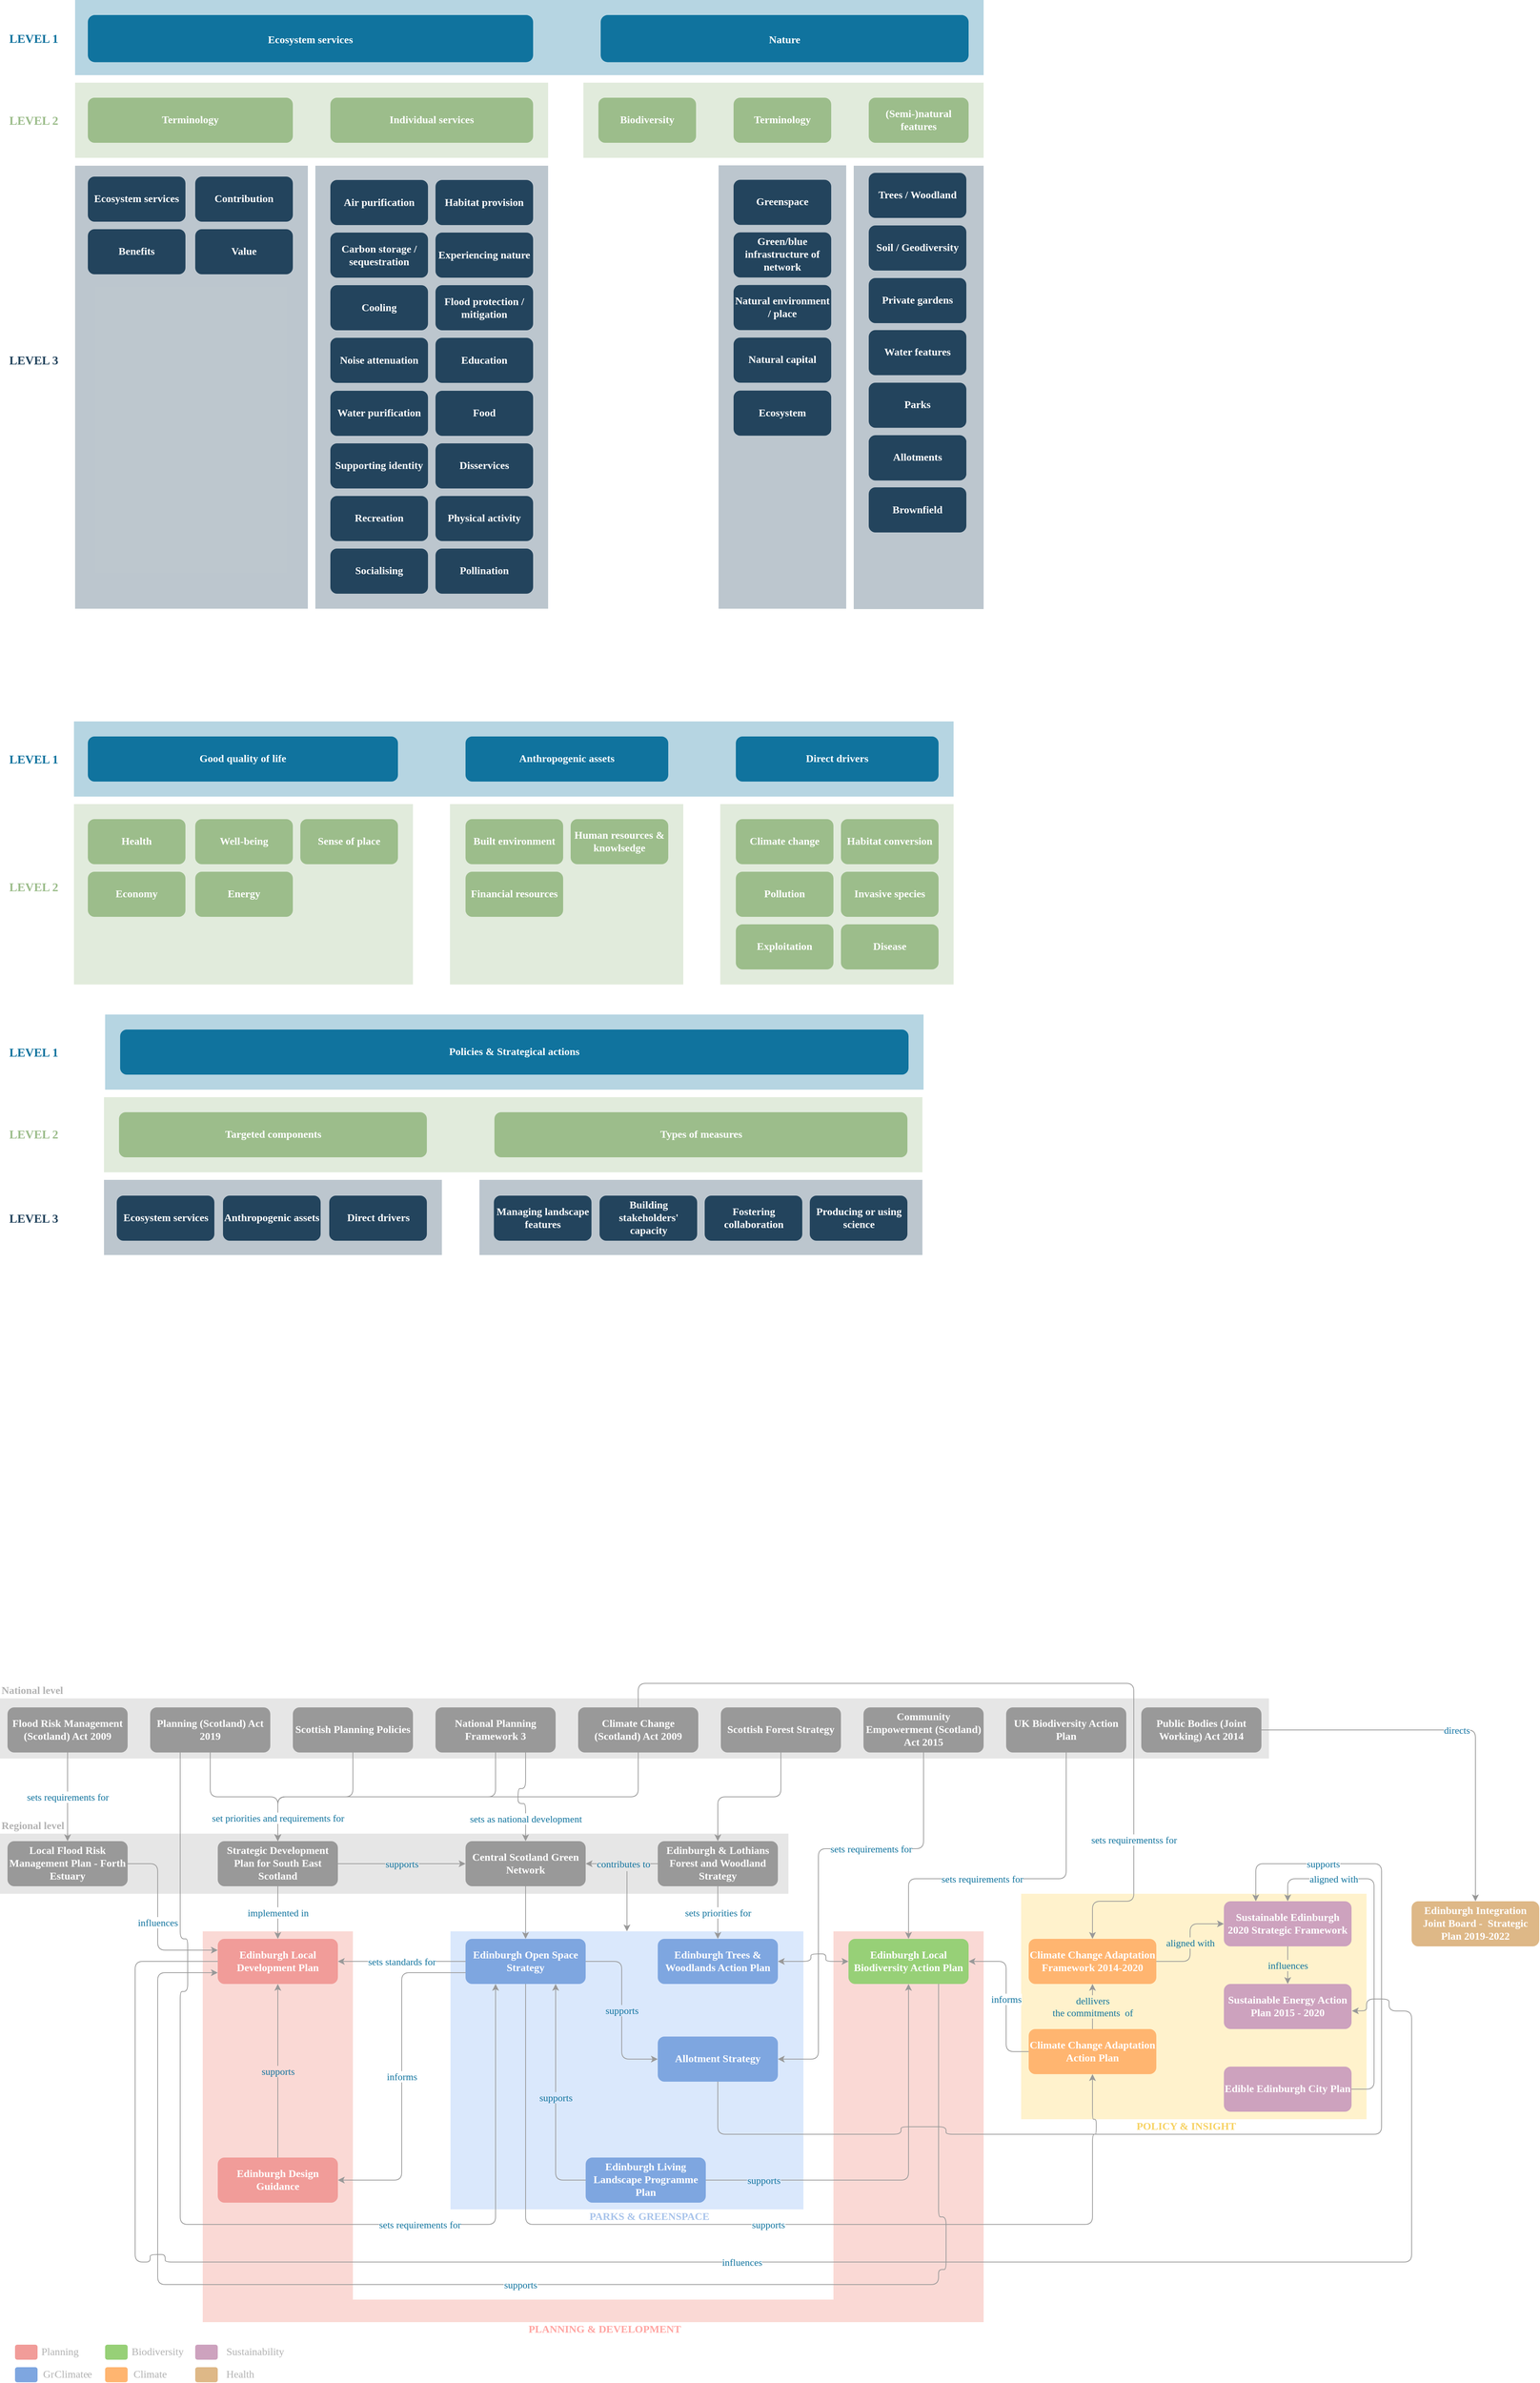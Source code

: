 <mxfile version="13.3.4" type="github">
  <diagram name="Page-1" id="2c0d36ab-eaac-3732-788b-9136903baeff">
    <mxGraphModel dx="1503" dy="949" grid="1" gridSize="10" guides="1" tooltips="1" connect="1" arrows="1" fold="1" page="1" pageScale="1.5" pageWidth="1169" pageHeight="827" background="#ffffff" math="0" shadow="0">
      <root>
        <mxCell id="0" />
        <mxCell id="1" parent="0" />
        <mxCell id="-UhzXpVQuSyRchcQJ48B-212" value="" style="rounded=0;whiteSpace=wrap;html=1;fillColor=#E6E6E6;fontFamily=Tahoma;fontSize=13;strokeColor=none;" parent="1" vertex="1">
          <mxGeometry x="60" y="2760" width="1050" height="80" as="geometry" />
        </mxCell>
        <mxCell id="-UhzXpVQuSyRchcQJ48B-209" value="" style="rounded=0;whiteSpace=wrap;html=1;fillColor=#E6E6E6;fontFamily=Tahoma;fontSize=13;strokeColor=none;" parent="1" vertex="1">
          <mxGeometry x="60" y="2580" width="1690" height="80" as="geometry" />
        </mxCell>
        <mxCell id="-UhzXpVQuSyRchcQJ48B-201" value="" style="rounded=0;whiteSpace=wrap;html=1;fillColor=#FFF2CC;fontFamily=Tahoma;fontSize=13;strokeColor=none;" parent="1" vertex="1">
          <mxGeometry x="1420" y="2840" width="460" height="300" as="geometry" />
        </mxCell>
        <mxCell id="-UhzXpVQuSyRchcQJ48B-199" value="" style="rounded=0;whiteSpace=wrap;html=1;fillColor=#fad9d5;fontFamily=Tahoma;fontSize=13;strokeColor=none;" parent="1" vertex="1">
          <mxGeometry x="1170" y="2890" width="200" height="520" as="geometry" />
        </mxCell>
        <mxCell id="-UhzXpVQuSyRchcQJ48B-196" value="" style="rounded=0;whiteSpace=wrap;html=1;fillColor=#FAD9D5;fontFamily=Tahoma;fontSize=13;strokeColor=none;" parent="1" vertex="1">
          <mxGeometry x="330" y="2890" width="200" height="520" as="geometry" />
        </mxCell>
        <mxCell id="-UhzXpVQuSyRchcQJ48B-208" value="" style="edgeStyle=orthogonalEdgeStyle;orthogonalLoop=1;jettySize=auto;html=1;labelBackgroundColor=#FFF2CC;startArrow=classic;startFill=1;endArrow=none;endFill=0;strokeColor=#999999;fontFamily=Tahoma;fontSize=14;fontColor=#F7D263;" parent="1" source="-UhzXpVQuSyRchcQJ48B-195" edge="1">
          <mxGeometry relative="1" as="geometry">
            <mxPoint x="895" y="2810" as="targetPoint" />
          </mxGeometry>
        </mxCell>
        <mxCell id="-UhzXpVQuSyRchcQJ48B-195" value="" style="rounded=0;whiteSpace=wrap;html=1;fillColor=#DAE8FC;fontFamily=Tahoma;fontSize=13;strokeColor=none;" parent="1" vertex="1">
          <mxGeometry x="660" y="2890" width="470" height="370" as="geometry" />
        </mxCell>
        <mxCell id="o9-z1RI_EK6PcWkdSyOs-255" value="" style="group" parent="1" vertex="1" connectable="0">
          <mxGeometry x="60" y="320" width="1310" height="810.5" as="geometry" />
        </mxCell>
        <mxCell id="o9-z1RI_EK6PcWkdSyOs-231" value="" style="fillColor=#23445D;strokeColor=none;opacity=30;" parent="o9-z1RI_EK6PcWkdSyOs-255" vertex="1">
          <mxGeometry x="1137" y="220.5" width="173" height="590" as="geometry" />
        </mxCell>
        <mxCell id="o9-z1RI_EK6PcWkdSyOs-229" value="" style="fillColor=#23445D;strokeColor=none;opacity=30;" parent="o9-z1RI_EK6PcWkdSyOs-255" vertex="1">
          <mxGeometry x="957" y="220" width="170" height="590" as="geometry" />
        </mxCell>
        <mxCell id="o9-z1RI_EK6PcWkdSyOs-228" value="" style="fillColor=#23445D;strokeColor=none;opacity=30;" parent="o9-z1RI_EK6PcWkdSyOs-255" vertex="1">
          <mxGeometry x="420" y="220.5" width="310" height="589.5" as="geometry" />
        </mxCell>
        <mxCell id="o9-z1RI_EK6PcWkdSyOs-227" value="" style="fillColor=#9CBD8B;strokeColor=none;opacity=30;" parent="o9-z1RI_EK6PcWkdSyOs-255" vertex="1">
          <mxGeometry x="777" y="110" width="533" height="100" as="geometry" />
        </mxCell>
        <mxCell id="o9-z1RI_EK6PcWkdSyOs-226" value="" style="fillColor=#23445D;strokeColor=none;opacity=30;" parent="o9-z1RI_EK6PcWkdSyOs-255" vertex="1">
          <mxGeometry x="100" y="220.5" width="310" height="589.5" as="geometry" />
        </mxCell>
        <mxCell id="o9-z1RI_EK6PcWkdSyOs-225" value="" style="fillColor=#9CBD8B;strokeColor=none;opacity=30;" parent="o9-z1RI_EK6PcWkdSyOs-255" vertex="1">
          <mxGeometry x="100" y="110" width="630" height="100" as="geometry" />
        </mxCell>
        <mxCell id="122" value="" style="fillColor=#10739E;strokeColor=none;opacity=30;" parent="o9-z1RI_EK6PcWkdSyOs-255" vertex="1">
          <mxGeometry x="100" width="1210" height="100" as="geometry" />
        </mxCell>
        <mxCell id="12" value="Nature" style="rounded=1;fillColor=#10739E;gradientColor=none;strokeColor=none;fontColor=#FFFFFF;fontStyle=1;fontFamily=Tahoma;fontSize=14" parent="o9-z1RI_EK6PcWkdSyOs-255" vertex="1">
          <mxGeometry x="800" y="20" width="490" height="62.75" as="geometry" />
        </mxCell>
        <mxCell id="13" value="Ecosystem services" style="rounded=1;fillColor=#10739E;gradientColor=none;strokeColor=none;fontColor=#FFFFFF;fontStyle=1;fontFamily=Tahoma;fontSize=14" parent="o9-z1RI_EK6PcWkdSyOs-255" vertex="1">
          <mxGeometry x="117" y="20" width="593" height="62.75" as="geometry" />
        </mxCell>
        <mxCell id="o9-z1RI_EK6PcWkdSyOs-127" value="Terminology" style="rounded=1;fillColor=#9CBD8B;gradientColor=none;strokeColor=none;fontColor=#FFFFFF;fontStyle=1;fontFamily=Tahoma;fontSize=14;whiteSpace=wrap;" parent="o9-z1RI_EK6PcWkdSyOs-255" vertex="1">
          <mxGeometry x="117" y="130" width="273" height="60" as="geometry" />
        </mxCell>
        <mxCell id="o9-z1RI_EK6PcWkdSyOs-143" value="Individual services" style="rounded=1;fillColor=#9CBD8B;gradientColor=none;strokeColor=none;fontColor=#FFFFFF;fontStyle=1;fontFamily=Tahoma;fontSize=14;whiteSpace=wrap;" parent="o9-z1RI_EK6PcWkdSyOs-255" vertex="1">
          <mxGeometry x="440" y="130" width="270" height="60" as="geometry" />
        </mxCell>
        <mxCell id="o9-z1RI_EK6PcWkdSyOs-145" value="Ecosystem services" style="rounded=1;fillColor=#23445D;gradientColor=none;strokeColor=none;fontColor=#FFFFFF;fontStyle=1;fontFamily=Tahoma;fontSize=14;whiteSpace=wrap;" parent="o9-z1RI_EK6PcWkdSyOs-255" vertex="1">
          <mxGeometry x="117" y="235" width="130" height="60" as="geometry" />
        </mxCell>
        <mxCell id="o9-z1RI_EK6PcWkdSyOs-149" value="Contribution" style="rounded=1;fillColor=#23445D;gradientColor=none;strokeColor=none;fontColor=#FFFFFF;fontStyle=1;fontFamily=Tahoma;fontSize=14;whiteSpace=wrap;" parent="o9-z1RI_EK6PcWkdSyOs-255" vertex="1">
          <mxGeometry x="260" y="235" width="130" height="60" as="geometry" />
        </mxCell>
        <mxCell id="o9-z1RI_EK6PcWkdSyOs-150" value="Benefits" style="rounded=1;fillColor=#23445D;gradientColor=none;strokeColor=none;fontColor=#FFFFFF;fontStyle=1;fontFamily=Tahoma;fontSize=14;whiteSpace=wrap;" parent="o9-z1RI_EK6PcWkdSyOs-255" vertex="1">
          <mxGeometry x="117" y="305" width="130" height="60" as="geometry" />
        </mxCell>
        <mxCell id="o9-z1RI_EK6PcWkdSyOs-151" value="Value" style="rounded=1;fillColor=#23445D;gradientColor=none;strokeColor=none;fontColor=#FFFFFF;fontStyle=1;fontFamily=Tahoma;fontSize=14;whiteSpace=wrap;" parent="o9-z1RI_EK6PcWkdSyOs-255" vertex="1">
          <mxGeometry x="260" y="305" width="130" height="60" as="geometry" />
        </mxCell>
        <mxCell id="o9-z1RI_EK6PcWkdSyOs-152" value="Private gardens" style="rounded=1;fillColor=#23445D;gradientColor=none;strokeColor=none;fontColor=#FFFFFF;fontStyle=1;fontFamily=Tahoma;fontSize=14;whiteSpace=wrap;" parent="o9-z1RI_EK6PcWkdSyOs-255" vertex="1">
          <mxGeometry x="1157" y="370" width="130" height="60" as="geometry" />
        </mxCell>
        <mxCell id="o9-z1RI_EK6PcWkdSyOs-153" value="Water purification" style="rounded=1;fillColor=#23445D;gradientColor=none;strokeColor=none;fontColor=#FFFFFF;fontStyle=1;fontFamily=Tahoma;fontSize=14;whiteSpace=wrap;" parent="o9-z1RI_EK6PcWkdSyOs-255" vertex="1">
          <mxGeometry x="440" y="520" width="130" height="60" as="geometry" />
        </mxCell>
        <mxCell id="o9-z1RI_EK6PcWkdSyOs-154" value="Carbon storage / sequestration " style="rounded=1;fillColor=#23445D;gradientColor=none;strokeColor=none;fontColor=#FFFFFF;fontStyle=1;fontFamily=Tahoma;fontSize=14;whiteSpace=wrap;" parent="o9-z1RI_EK6PcWkdSyOs-255" vertex="1">
          <mxGeometry x="440" y="309.5" width="130" height="60" as="geometry" />
        </mxCell>
        <mxCell id="o9-z1RI_EK6PcWkdSyOs-155" value="Cooling" style="rounded=1;fillColor=#23445D;gradientColor=none;strokeColor=none;fontColor=#FFFFFF;fontStyle=1;fontFamily=Tahoma;fontSize=14;whiteSpace=wrap;" parent="o9-z1RI_EK6PcWkdSyOs-255" vertex="1">
          <mxGeometry x="440" y="379.5" width="130" height="60" as="geometry" />
        </mxCell>
        <mxCell id="o9-z1RI_EK6PcWkdSyOs-158" value="Flood protection / mitigation" style="rounded=1;fillColor=#23445D;gradientColor=none;strokeColor=none;fontColor=#FFFFFF;fontStyle=1;fontFamily=Tahoma;fontSize=14;whiteSpace=wrap;" parent="o9-z1RI_EK6PcWkdSyOs-255" vertex="1">
          <mxGeometry x="580" y="379.5" width="130" height="60" as="geometry" />
        </mxCell>
        <mxCell id="o9-z1RI_EK6PcWkdSyOs-159" value="Noise attenuation" style="rounded=1;fillColor=#23445D;gradientColor=none;strokeColor=none;fontColor=#FFFFFF;fontStyle=1;fontFamily=Tahoma;fontSize=14;whiteSpace=wrap;" parent="o9-z1RI_EK6PcWkdSyOs-255" vertex="1">
          <mxGeometry x="440" y="449.5" width="130" height="60" as="geometry" />
        </mxCell>
        <mxCell id="o9-z1RI_EK6PcWkdSyOs-160" value="Pollination" style="rounded=1;fillColor=#23445D;gradientColor=none;strokeColor=none;fontColor=#FFFFFF;fontStyle=1;fontFamily=Tahoma;fontSize=14;whiteSpace=wrap;" parent="o9-z1RI_EK6PcWkdSyOs-255" vertex="1">
          <mxGeometry x="580" y="730" width="130" height="60" as="geometry" />
        </mxCell>
        <mxCell id="o9-z1RI_EK6PcWkdSyOs-161" value="Habitat provision" style="rounded=1;fillColor=#23445D;gradientColor=none;strokeColor=none;fontColor=#FFFFFF;fontStyle=1;fontFamily=Tahoma;fontSize=14;whiteSpace=wrap;" parent="o9-z1RI_EK6PcWkdSyOs-255" vertex="1">
          <mxGeometry x="580" y="239.5" width="130" height="60" as="geometry" />
        </mxCell>
        <mxCell id="o9-z1RI_EK6PcWkdSyOs-162" value="Recreation" style="rounded=1;fillColor=#23445D;gradientColor=none;strokeColor=none;fontColor=#FFFFFF;fontStyle=1;fontFamily=Tahoma;fontSize=14;whiteSpace=wrap;" parent="o9-z1RI_EK6PcWkdSyOs-255" vertex="1">
          <mxGeometry x="440" y="660" width="130" height="60" as="geometry" />
        </mxCell>
        <mxCell id="o9-z1RI_EK6PcWkdSyOs-163" value="Experiencing nature" style="rounded=1;fillColor=#23445D;gradientColor=none;strokeColor=none;fontColor=#FFFFFF;fontStyle=1;fontFamily=Tahoma;fontSize=14;whiteSpace=wrap;" parent="o9-z1RI_EK6PcWkdSyOs-255" vertex="1">
          <mxGeometry x="580" y="309.5" width="130" height="60" as="geometry" />
        </mxCell>
        <mxCell id="o9-z1RI_EK6PcWkdSyOs-165" value="Socialising" style="rounded=1;fillColor=#23445D;gradientColor=none;strokeColor=none;fontColor=#FFFFFF;fontStyle=1;fontFamily=Tahoma;fontSize=14;whiteSpace=wrap;" parent="o9-z1RI_EK6PcWkdSyOs-255" vertex="1">
          <mxGeometry x="440" y="730" width="130" height="60" as="geometry" />
        </mxCell>
        <mxCell id="o9-z1RI_EK6PcWkdSyOs-166" value="Supporting identity" style="rounded=1;fillColor=#23445D;gradientColor=none;strokeColor=none;fontColor=#FFFFFF;fontStyle=1;fontFamily=Tahoma;fontSize=14;whiteSpace=wrap;" parent="o9-z1RI_EK6PcWkdSyOs-255" vertex="1">
          <mxGeometry x="440" y="590" width="130" height="60" as="geometry" />
        </mxCell>
        <mxCell id="o9-z1RI_EK6PcWkdSyOs-167" value="Physical activity" style="rounded=1;fillColor=#23445D;gradientColor=none;strokeColor=none;fontColor=#FFFFFF;fontStyle=1;fontFamily=Tahoma;fontSize=14;whiteSpace=wrap;" parent="o9-z1RI_EK6PcWkdSyOs-255" vertex="1">
          <mxGeometry x="580" y="660" width="130" height="60" as="geometry" />
        </mxCell>
        <mxCell id="o9-z1RI_EK6PcWkdSyOs-168" value="Food" style="rounded=1;fillColor=#23445D;gradientColor=none;strokeColor=none;fontColor=#FFFFFF;fontStyle=1;fontFamily=Tahoma;fontSize=14;whiteSpace=wrap;" parent="o9-z1RI_EK6PcWkdSyOs-255" vertex="1">
          <mxGeometry x="580" y="520" width="130" height="60" as="geometry" />
        </mxCell>
        <mxCell id="o9-z1RI_EK6PcWkdSyOs-169" value="Disservices" style="rounded=1;fillColor=#23445D;gradientColor=none;strokeColor=none;fontColor=#FFFFFF;fontStyle=1;fontFamily=Tahoma;fontSize=14;whiteSpace=wrap;" parent="o9-z1RI_EK6PcWkdSyOs-255" vertex="1">
          <mxGeometry x="580" y="590" width="130" height="60" as="geometry" />
        </mxCell>
        <mxCell id="o9-z1RI_EK6PcWkdSyOs-170" value="Biodiversity" style="rounded=1;fillColor=#9CBD8B;gradientColor=none;strokeColor=none;fontColor=#FFFFFF;fontStyle=1;fontFamily=Tahoma;fontSize=14;whiteSpace=wrap;" parent="o9-z1RI_EK6PcWkdSyOs-255" vertex="1">
          <mxGeometry x="797" y="130" width="130" height="60" as="geometry" />
        </mxCell>
        <mxCell id="o9-z1RI_EK6PcWkdSyOs-171" value="Terminology" style="rounded=1;fillColor=#9CBD8B;gradientColor=none;strokeColor=none;fontColor=#FFFFFF;fontStyle=1;fontFamily=Tahoma;fontSize=14;whiteSpace=wrap;" parent="o9-z1RI_EK6PcWkdSyOs-255" vertex="1">
          <mxGeometry x="977" y="130" width="130" height="60" as="geometry" />
        </mxCell>
        <mxCell id="o9-z1RI_EK6PcWkdSyOs-172" value="(Semi-)natural features" style="rounded=1;fillColor=#9CBD8B;gradientColor=none;strokeColor=none;fontColor=#FFFFFF;fontStyle=1;fontFamily=Tahoma;fontSize=14;whiteSpace=wrap;" parent="o9-z1RI_EK6PcWkdSyOs-255" vertex="1">
          <mxGeometry x="1157" y="130" width="133" height="60" as="geometry" />
        </mxCell>
        <mxCell id="o9-z1RI_EK6PcWkdSyOs-173" value="Greenspace" style="rounded=1;fillColor=#23445D;gradientColor=none;strokeColor=none;fontColor=#FFFFFF;fontStyle=1;fontFamily=Tahoma;fontSize=14;whiteSpace=wrap;" parent="o9-z1RI_EK6PcWkdSyOs-255" vertex="1">
          <mxGeometry x="977" y="239.25" width="130" height="60" as="geometry" />
        </mxCell>
        <mxCell id="o9-z1RI_EK6PcWkdSyOs-174" value="Green/blue infrastructure of network" style="rounded=1;fillColor=#23445D;gradientColor=none;strokeColor=none;fontColor=#FFFFFF;fontStyle=1;fontFamily=Tahoma;fontSize=14;whiteSpace=wrap;" parent="o9-z1RI_EK6PcWkdSyOs-255" vertex="1">
          <mxGeometry x="977" y="309.25" width="130" height="60" as="geometry" />
        </mxCell>
        <mxCell id="o9-z1RI_EK6PcWkdSyOs-175" value="Natural environment / place" style="rounded=1;fillColor=#23445D;gradientColor=none;strokeColor=none;fontColor=#FFFFFF;fontStyle=1;fontFamily=Tahoma;fontSize=14;whiteSpace=wrap;" parent="o9-z1RI_EK6PcWkdSyOs-255" vertex="1">
          <mxGeometry x="977" y="379.25" width="130" height="60" as="geometry" />
        </mxCell>
        <mxCell id="o9-z1RI_EK6PcWkdSyOs-176" value="Natural capital" style="rounded=1;fillColor=#23445D;gradientColor=none;strokeColor=none;fontColor=#FFFFFF;fontStyle=1;fontFamily=Tahoma;fontSize=14;whiteSpace=wrap;" parent="o9-z1RI_EK6PcWkdSyOs-255" vertex="1">
          <mxGeometry x="977" y="449.25" width="130" height="60" as="geometry" />
        </mxCell>
        <mxCell id="o9-z1RI_EK6PcWkdSyOs-177" value="Ecosystem" style="rounded=1;fillColor=#23445D;gradientColor=none;strokeColor=none;fontColor=#FFFFFF;fontStyle=1;fontFamily=Tahoma;fontSize=14;whiteSpace=wrap;" parent="o9-z1RI_EK6PcWkdSyOs-255" vertex="1">
          <mxGeometry x="977" y="519.75" width="130" height="60" as="geometry" />
        </mxCell>
        <mxCell id="o9-z1RI_EK6PcWkdSyOs-178" value="Trees / Woodland" style="rounded=1;fillColor=#23445D;gradientColor=none;strokeColor=none;fontColor=#FFFFFF;fontStyle=1;fontFamily=Tahoma;fontSize=14;whiteSpace=wrap;" parent="o9-z1RI_EK6PcWkdSyOs-255" vertex="1">
          <mxGeometry x="1157" y="230" width="130" height="60" as="geometry" />
        </mxCell>
        <mxCell id="o9-z1RI_EK6PcWkdSyOs-179" value="Water features" style="rounded=1;fillColor=#23445D;gradientColor=none;strokeColor=none;fontColor=#FFFFFF;fontStyle=1;fontFamily=Tahoma;fontSize=14;whiteSpace=wrap;" parent="o9-z1RI_EK6PcWkdSyOs-255" vertex="1">
          <mxGeometry x="1157" y="439.25" width="130" height="60" as="geometry" />
        </mxCell>
        <mxCell id="o9-z1RI_EK6PcWkdSyOs-180" value="Soil / Geodiversity" style="rounded=1;fillColor=#23445D;gradientColor=none;strokeColor=none;fontColor=#FFFFFF;fontStyle=1;fontFamily=Tahoma;fontSize=14;whiteSpace=wrap;" parent="o9-z1RI_EK6PcWkdSyOs-255" vertex="1">
          <mxGeometry x="1157" y="300" width="130" height="60" as="geometry" />
        </mxCell>
        <mxCell id="o9-z1RI_EK6PcWkdSyOs-181" value="Parks" style="rounded=1;fillColor=#23445D;gradientColor=none;strokeColor=none;fontColor=#FFFFFF;fontStyle=1;fontFamily=Tahoma;fontSize=14;whiteSpace=wrap;" parent="o9-z1RI_EK6PcWkdSyOs-255" vertex="1">
          <mxGeometry x="1157" y="509.25" width="130" height="60" as="geometry" />
        </mxCell>
        <mxCell id="o9-z1RI_EK6PcWkdSyOs-183" value="Air purification" style="rounded=1;fillColor=#23445D;gradientColor=none;strokeColor=none;fontColor=#FFFFFF;fontStyle=1;fontFamily=Tahoma;fontSize=14;whiteSpace=wrap;" parent="o9-z1RI_EK6PcWkdSyOs-255" vertex="1">
          <mxGeometry x="440" y="239.5" width="130" height="60" as="geometry" />
        </mxCell>
        <mxCell id="o9-z1RI_EK6PcWkdSyOs-184" value="Allotments" style="rounded=1;fillColor=#23445D;gradientColor=none;strokeColor=none;fontColor=#FFFFFF;fontStyle=1;fontFamily=Tahoma;fontSize=14;whiteSpace=wrap;" parent="o9-z1RI_EK6PcWkdSyOs-255" vertex="1">
          <mxGeometry x="1157" y="579.25" width="130" height="60" as="geometry" />
        </mxCell>
        <mxCell id="o9-z1RI_EK6PcWkdSyOs-185" value="Brownfield" style="rounded=1;fillColor=#23445D;gradientColor=none;strokeColor=none;fontColor=#FFFFFF;fontStyle=1;fontFamily=Tahoma;fontSize=14;whiteSpace=wrap;" parent="o9-z1RI_EK6PcWkdSyOs-255" vertex="1">
          <mxGeometry x="1157" y="648.5" width="130" height="60" as="geometry" />
        </mxCell>
        <mxCell id="o9-z1RI_EK6PcWkdSyOs-222" value="Education" style="rounded=1;fillColor=#23445D;gradientColor=none;strokeColor=none;fontColor=#FFFFFF;fontStyle=1;fontFamily=Tahoma;fontSize=14;whiteSpace=wrap;" parent="o9-z1RI_EK6PcWkdSyOs-255" vertex="1">
          <mxGeometry x="580" y="449.5" width="130" height="60" as="geometry" />
        </mxCell>
        <mxCell id="o9-z1RI_EK6PcWkdSyOs-230" value="Allotments" style="rounded=1;fillColor=#23445D;gradientColor=none;strokeColor=none;fontColor=#FFFFFF;fontStyle=1;fontFamily=Tahoma;fontSize=14;whiteSpace=wrap;" parent="o9-z1RI_EK6PcWkdSyOs-255" vertex="1">
          <mxGeometry x="1157" y="579.25" width="130" height="60" as="geometry" />
        </mxCell>
        <mxCell id="o9-z1RI_EK6PcWkdSyOs-233" value="LEVEL 1" style="text;html=1;strokeColor=none;fillColor=none;align=center;verticalAlign=middle;whiteSpace=wrap;rounded=0;fontFamily=Tahoma;fontSize=16;fontStyle=1;fontColor=#10739E;" parent="o9-z1RI_EK6PcWkdSyOs-255" vertex="1">
          <mxGeometry y="41.38" width="90" height="20" as="geometry" />
        </mxCell>
        <mxCell id="o9-z1RI_EK6PcWkdSyOs-235" value="LEVEL 2" style="text;html=1;strokeColor=none;fillColor=none;align=center;verticalAlign=middle;whiteSpace=wrap;rounded=0;fontFamily=Tahoma;fontSize=16;fontStyle=1;fontColor=#9CBD8B;" parent="o9-z1RI_EK6PcWkdSyOs-255" vertex="1">
          <mxGeometry y="150" width="90" height="20" as="geometry" />
        </mxCell>
        <mxCell id="o9-z1RI_EK6PcWkdSyOs-236" value="LEVEL 3" style="text;html=1;strokeColor=none;fillColor=none;align=center;verticalAlign=middle;whiteSpace=wrap;rounded=0;fontFamily=Tahoma;fontSize=16;fontStyle=1;fontColor=#23445D;" parent="o9-z1RI_EK6PcWkdSyOs-255" vertex="1">
          <mxGeometry y="469.25" width="90" height="20" as="geometry" />
        </mxCell>
        <mxCell id="o9-z1RI_EK6PcWkdSyOs-256" value="" style="group" parent="1" vertex="1" connectable="0">
          <mxGeometry x="60" y="1280" width="1270" height="710" as="geometry" />
        </mxCell>
        <mxCell id="o9-z1RI_EK6PcWkdSyOs-249" value="" style="fillColor=#10739E;strokeColor=none;opacity=30;" parent="o9-z1RI_EK6PcWkdSyOs-256" vertex="1">
          <mxGeometry x="140" y="390" width="1090" height="100" as="geometry" />
        </mxCell>
        <mxCell id="o9-z1RI_EK6PcWkdSyOs-248" value="" style="fillColor=#23445D;strokeColor=none;opacity=30;" parent="o9-z1RI_EK6PcWkdSyOs-256" vertex="1">
          <mxGeometry x="638.5" y="610" width="590" height="100" as="geometry" />
        </mxCell>
        <mxCell id="o9-z1RI_EK6PcWkdSyOs-246" value="" style="fillColor=#23445D;strokeColor=none;opacity=30;" parent="o9-z1RI_EK6PcWkdSyOs-256" vertex="1">
          <mxGeometry x="138.5" y="610" width="450" height="100" as="geometry" />
        </mxCell>
        <mxCell id="o9-z1RI_EK6PcWkdSyOs-247" value="" style="fillColor=#9CBD8B;strokeColor=none;opacity=30;" parent="o9-z1RI_EK6PcWkdSyOs-256" vertex="1">
          <mxGeometry x="138.5" y="500" width="1090" height="100" as="geometry" />
        </mxCell>
        <mxCell id="o9-z1RI_EK6PcWkdSyOs-244" value="" style="fillColor=#10739E;strokeColor=none;opacity=30;" parent="o9-z1RI_EK6PcWkdSyOs-256" vertex="1">
          <mxGeometry x="98.5" width="1171.5" height="100" as="geometry" />
        </mxCell>
        <mxCell id="o9-z1RI_EK6PcWkdSyOs-243" value="" style="fillColor=#9CBD8B;strokeColor=none;opacity=30;" parent="o9-z1RI_EK6PcWkdSyOs-256" vertex="1">
          <mxGeometry x="959.25" y="110" width="310.75" height="240" as="geometry" />
        </mxCell>
        <mxCell id="o9-z1RI_EK6PcWkdSyOs-238" value="" style="fillColor=#9CBD8B;strokeColor=none;opacity=30;" parent="o9-z1RI_EK6PcWkdSyOs-256" vertex="1">
          <mxGeometry x="599.25" y="110" width="310.75" height="240" as="geometry" />
        </mxCell>
        <mxCell id="o9-z1RI_EK6PcWkdSyOs-237" value="" style="fillColor=#9CBD8B;strokeColor=none;opacity=30;" parent="o9-z1RI_EK6PcWkdSyOs-256" vertex="1">
          <mxGeometry x="98.5" y="110" width="451.5" height="240" as="geometry" />
        </mxCell>
        <mxCell id="o9-z1RI_EK6PcWkdSyOs-192" value="Direct drivers" style="rounded=1;fillColor=#10739E;gradientColor=none;strokeColor=none;fontColor=#FFFFFF;fontStyle=1;fontFamily=Tahoma;fontSize=14;whiteSpace=wrap;" parent="o9-z1RI_EK6PcWkdSyOs-256" vertex="1">
          <mxGeometry x="980" y="20" width="270" height="60" as="geometry" />
        </mxCell>
        <mxCell id="o9-z1RI_EK6PcWkdSyOs-193" value="Good quality of life" style="rounded=1;fillColor=#10739E;gradientColor=none;strokeColor=none;fontColor=#FFFFFF;fontStyle=1;fontFamily=Tahoma;fontSize=14;whiteSpace=wrap;" parent="o9-z1RI_EK6PcWkdSyOs-256" vertex="1">
          <mxGeometry x="117" y="20" width="413" height="60" as="geometry" />
        </mxCell>
        <mxCell id="o9-z1RI_EK6PcWkdSyOs-194" value="Policies &amp; Strategical actions" style="rounded=1;fillColor=#10739E;gradientColor=none;strokeColor=none;fontColor=#FFFFFF;fontStyle=1;fontFamily=Tahoma;fontSize=14;whiteSpace=wrap;" parent="o9-z1RI_EK6PcWkdSyOs-256" vertex="1">
          <mxGeometry x="160" y="410" width="1050" height="60" as="geometry" />
        </mxCell>
        <mxCell id="o9-z1RI_EK6PcWkdSyOs-195" value="Types of measures" style="rounded=1;fillColor=#9CBD8B;gradientColor=none;strokeColor=none;fontColor=#FFFFFF;fontStyle=1;fontFamily=Tahoma;fontSize=14;whiteSpace=wrap;" parent="o9-z1RI_EK6PcWkdSyOs-256" vertex="1">
          <mxGeometry x="658.5" y="520" width="550" height="60" as="geometry" />
        </mxCell>
        <mxCell id="o9-z1RI_EK6PcWkdSyOs-196" value="Well-being" style="rounded=1;fillColor=#9CBD8B;gradientColor=none;strokeColor=none;fontColor=#FFFFFF;fontStyle=1;fontFamily=Tahoma;fontSize=14;whiteSpace=wrap;" parent="o9-z1RI_EK6PcWkdSyOs-256" vertex="1">
          <mxGeometry x="260" y="130" width="130" height="60" as="geometry" />
        </mxCell>
        <mxCell id="o9-z1RI_EK6PcWkdSyOs-197" value="Built environment" style="rounded=1;fillColor=#9CBD8B;gradientColor=none;strokeColor=none;fontColor=#FFFFFF;fontStyle=1;fontFamily=Tahoma;fontSize=14;whiteSpace=wrap;" parent="o9-z1RI_EK6PcWkdSyOs-256" vertex="1">
          <mxGeometry x="620" y="130" width="130" height="60" as="geometry" />
        </mxCell>
        <mxCell id="o9-z1RI_EK6PcWkdSyOs-198" value="Economy" style="rounded=1;fillColor=#9CBD8B;gradientColor=none;strokeColor=none;fontColor=#FFFFFF;fontStyle=1;fontFamily=Tahoma;fontSize=14;whiteSpace=wrap;" parent="o9-z1RI_EK6PcWkdSyOs-256" vertex="1">
          <mxGeometry x="117" y="200" width="130" height="60" as="geometry" />
        </mxCell>
        <mxCell id="o9-z1RI_EK6PcWkdSyOs-199" value="Energy" style="rounded=1;fillColor=#9CBD8B;gradientColor=none;strokeColor=none;fontColor=#FFFFFF;fontStyle=1;fontFamily=Tahoma;fontSize=14;whiteSpace=wrap;" parent="o9-z1RI_EK6PcWkdSyOs-256" vertex="1">
          <mxGeometry x="260" y="200" width="130" height="60" as="geometry" />
        </mxCell>
        <mxCell id="o9-z1RI_EK6PcWkdSyOs-200" value="Habitat conversion" style="rounded=1;fillColor=#9CBD8B;gradientColor=none;strokeColor=none;fontColor=#FFFFFF;fontStyle=1;fontFamily=Tahoma;fontSize=14;whiteSpace=wrap;" parent="o9-z1RI_EK6PcWkdSyOs-256" vertex="1">
          <mxGeometry x="1120" y="130" width="130" height="60" as="geometry" />
        </mxCell>
        <mxCell id="o9-z1RI_EK6PcWkdSyOs-202" value="Anthropogenic assets" style="rounded=1;fillColor=#10739E;gradientColor=none;strokeColor=none;fontColor=#FFFFFF;fontStyle=1;fontFamily=Tahoma;fontSize=14;whiteSpace=wrap;" parent="o9-z1RI_EK6PcWkdSyOs-256" vertex="1">
          <mxGeometry x="620" y="20" width="270" height="60" as="geometry" />
        </mxCell>
        <mxCell id="o9-z1RI_EK6PcWkdSyOs-203" value="Sense of place" style="rounded=1;fillColor=#9CBD8B;gradientColor=none;strokeColor=none;fontColor=#FFFFFF;fontStyle=1;fontFamily=Tahoma;fontSize=14;whiteSpace=wrap;" parent="o9-z1RI_EK6PcWkdSyOs-256" vertex="1">
          <mxGeometry x="400" y="130" width="130" height="60" as="geometry" />
        </mxCell>
        <mxCell id="o9-z1RI_EK6PcWkdSyOs-204" value="Human resources &amp; knowlsedge" style="rounded=1;fillColor=#9CBD8B;gradientColor=none;strokeColor=none;fontColor=#FFFFFF;fontStyle=1;fontFamily=Tahoma;fontSize=14;whiteSpace=wrap;" parent="o9-z1RI_EK6PcWkdSyOs-256" vertex="1">
          <mxGeometry x="760" y="130" width="130" height="60" as="geometry" />
        </mxCell>
        <mxCell id="o9-z1RI_EK6PcWkdSyOs-205" value="Financial resources" style="rounded=1;fillColor=#9CBD8B;gradientColor=none;strokeColor=none;fontColor=#FFFFFF;fontStyle=1;fontFamily=Tahoma;fontSize=14;whiteSpace=wrap;" parent="o9-z1RI_EK6PcWkdSyOs-256" vertex="1">
          <mxGeometry x="620" y="200" width="130" height="60" as="geometry" />
        </mxCell>
        <mxCell id="o9-z1RI_EK6PcWkdSyOs-206" value="Climate change" style="rounded=1;fillColor=#9CBD8B;gradientColor=none;strokeColor=none;fontColor=#FFFFFF;fontStyle=1;fontFamily=Tahoma;fontSize=14;whiteSpace=wrap;" parent="o9-z1RI_EK6PcWkdSyOs-256" vertex="1">
          <mxGeometry x="980" y="130" width="130" height="60" as="geometry" />
        </mxCell>
        <mxCell id="o9-z1RI_EK6PcWkdSyOs-207" value="Pollution" style="rounded=1;fillColor=#9CBD8B;gradientColor=none;strokeColor=none;fontColor=#FFFFFF;fontStyle=1;fontFamily=Tahoma;fontSize=14;whiteSpace=wrap;" parent="o9-z1RI_EK6PcWkdSyOs-256" vertex="1">
          <mxGeometry x="980" y="200" width="130" height="60" as="geometry" />
        </mxCell>
        <mxCell id="o9-z1RI_EK6PcWkdSyOs-208" value="Exploitation" style="rounded=1;fillColor=#9CBD8B;gradientColor=none;strokeColor=none;fontColor=#FFFFFF;fontStyle=1;fontFamily=Tahoma;fontSize=14;whiteSpace=wrap;" parent="o9-z1RI_EK6PcWkdSyOs-256" vertex="1">
          <mxGeometry x="980" y="270" width="130" height="60" as="geometry" />
        </mxCell>
        <mxCell id="o9-z1RI_EK6PcWkdSyOs-209" value="Invasive species" style="rounded=1;fillColor=#9CBD8B;gradientColor=none;strokeColor=none;fontColor=#FFFFFF;fontStyle=1;fontFamily=Tahoma;fontSize=14;whiteSpace=wrap;" parent="o9-z1RI_EK6PcWkdSyOs-256" vertex="1">
          <mxGeometry x="1120" y="200" width="130" height="60" as="geometry" />
        </mxCell>
        <mxCell id="o9-z1RI_EK6PcWkdSyOs-210" value="Disease" style="rounded=1;fillColor=#9CBD8B;gradientColor=none;strokeColor=none;fontColor=#FFFFFF;fontStyle=1;fontFamily=Tahoma;fontSize=14;whiteSpace=wrap;" parent="o9-z1RI_EK6PcWkdSyOs-256" vertex="1">
          <mxGeometry x="1120" y="270" width="130" height="60" as="geometry" />
        </mxCell>
        <mxCell id="o9-z1RI_EK6PcWkdSyOs-211" value="Health" style="rounded=1;fillColor=#9CBD8B;gradientColor=none;strokeColor=none;fontColor=#FFFFFF;fontStyle=1;fontFamily=Tahoma;fontSize=14;whiteSpace=wrap;" parent="o9-z1RI_EK6PcWkdSyOs-256" vertex="1">
          <mxGeometry x="117" y="130" width="130" height="60" as="geometry" />
        </mxCell>
        <mxCell id="o9-z1RI_EK6PcWkdSyOs-212" value="Targeted components" style="rounded=1;fillColor=#9CBD8B;gradientColor=none;strokeColor=none;fontColor=#FFFFFF;fontStyle=1;fontFamily=Tahoma;fontSize=14;whiteSpace=wrap;" parent="o9-z1RI_EK6PcWkdSyOs-256" vertex="1">
          <mxGeometry x="158.5" y="520" width="410" height="60" as="geometry" />
        </mxCell>
        <mxCell id="o9-z1RI_EK6PcWkdSyOs-213" value="Ecosystem services" style="rounded=1;fillColor=#23445D;gradientColor=none;strokeColor=none;fontColor=#FFFFFF;fontStyle=1;fontFamily=Tahoma;fontSize=14;whiteSpace=wrap;" parent="o9-z1RI_EK6PcWkdSyOs-256" vertex="1">
          <mxGeometry x="155.5" y="631" width="130" height="60" as="geometry" />
        </mxCell>
        <mxCell id="o9-z1RI_EK6PcWkdSyOs-214" value="Anthropogenic assets" style="rounded=1;fillColor=#23445D;gradientColor=none;strokeColor=none;fontColor=#FFFFFF;fontStyle=1;fontFamily=Tahoma;fontSize=14;whiteSpace=wrap;" parent="o9-z1RI_EK6PcWkdSyOs-256" vertex="1">
          <mxGeometry x="297" y="631" width="130" height="60" as="geometry" />
        </mxCell>
        <mxCell id="o9-z1RI_EK6PcWkdSyOs-215" value="Direct drivers" style="rounded=1;fillColor=#23445D;gradientColor=none;strokeColor=none;fontColor=#FFFFFF;fontStyle=1;fontFamily=Tahoma;fontSize=14;whiteSpace=wrap;" parent="o9-z1RI_EK6PcWkdSyOs-256" vertex="1">
          <mxGeometry x="438.5" y="631" width="130" height="60" as="geometry" />
        </mxCell>
        <mxCell id="o9-z1RI_EK6PcWkdSyOs-217" value="Managing landscape features" style="rounded=1;fillColor=#23445D;gradientColor=none;strokeColor=none;fontColor=#FFFFFF;fontStyle=1;fontFamily=Tahoma;fontSize=14;whiteSpace=wrap;" parent="o9-z1RI_EK6PcWkdSyOs-256" vertex="1">
          <mxGeometry x="657.75" y="631" width="130" height="60" as="geometry" />
        </mxCell>
        <mxCell id="o9-z1RI_EK6PcWkdSyOs-218" value="Building stakeholders&#39; capacity" style="rounded=1;fillColor=#23445D;gradientColor=none;strokeColor=none;fontColor=#FFFFFF;fontStyle=1;fontFamily=Tahoma;fontSize=14;whiteSpace=wrap;" parent="o9-z1RI_EK6PcWkdSyOs-256" vertex="1">
          <mxGeometry x="798.5" y="631" width="130" height="60" as="geometry" />
        </mxCell>
        <mxCell id="o9-z1RI_EK6PcWkdSyOs-219" value="Fostering collaboration" style="rounded=1;fillColor=#23445D;gradientColor=none;strokeColor=none;fontColor=#FFFFFF;fontStyle=1;fontFamily=Tahoma;fontSize=14;whiteSpace=wrap;" parent="o9-z1RI_EK6PcWkdSyOs-256" vertex="1">
          <mxGeometry x="938.5" y="631" width="130" height="60" as="geometry" />
        </mxCell>
        <mxCell id="o9-z1RI_EK6PcWkdSyOs-220" value="Producing or using science" style="rounded=1;fillColor=#23445D;gradientColor=none;strokeColor=none;fontColor=#FFFFFF;fontStyle=1;fontFamily=Tahoma;fontSize=14;whiteSpace=wrap;" parent="o9-z1RI_EK6PcWkdSyOs-256" vertex="1">
          <mxGeometry x="1078.5" y="631" width="130" height="60" as="geometry" />
        </mxCell>
        <mxCell id="o9-z1RI_EK6PcWkdSyOs-250" value="LEVEL 1" style="text;html=1;strokeColor=none;fillColor=none;align=center;verticalAlign=middle;whiteSpace=wrap;rounded=0;fontFamily=Tahoma;fontSize=16;fontStyle=1;fontColor=#10739E;" parent="o9-z1RI_EK6PcWkdSyOs-256" vertex="1">
          <mxGeometry y="40" width="90" height="20" as="geometry" />
        </mxCell>
        <mxCell id="o9-z1RI_EK6PcWkdSyOs-251" value="LEVEL 2" style="text;html=1;strokeColor=none;fillColor=none;align=center;verticalAlign=middle;whiteSpace=wrap;rounded=0;fontFamily=Tahoma;fontSize=16;fontStyle=1;fontColor=#9CBD8B;" parent="o9-z1RI_EK6PcWkdSyOs-256" vertex="1">
          <mxGeometry y="210" width="90" height="20" as="geometry" />
        </mxCell>
        <mxCell id="o9-z1RI_EK6PcWkdSyOs-252" value="LEVEL 1" style="text;html=1;strokeColor=none;fillColor=none;align=center;verticalAlign=middle;whiteSpace=wrap;rounded=0;fontFamily=Tahoma;fontSize=16;fontStyle=1;fontColor=#10739E;" parent="o9-z1RI_EK6PcWkdSyOs-256" vertex="1">
          <mxGeometry y="430" width="90" height="20" as="geometry" />
        </mxCell>
        <mxCell id="o9-z1RI_EK6PcWkdSyOs-253" value="LEVEL 2" style="text;html=1;strokeColor=none;fillColor=none;align=center;verticalAlign=middle;whiteSpace=wrap;rounded=0;fontFamily=Tahoma;fontSize=16;fontStyle=1;fontColor=#9CBD8B;" parent="o9-z1RI_EK6PcWkdSyOs-256" vertex="1">
          <mxGeometry y="538.62" width="90" height="20" as="geometry" />
        </mxCell>
        <mxCell id="o9-z1RI_EK6PcWkdSyOs-254" value="LEVEL 3" style="text;html=1;strokeColor=none;fillColor=none;align=center;verticalAlign=middle;whiteSpace=wrap;rounded=0;fontFamily=Tahoma;fontSize=16;fontStyle=1;fontColor=#23445D;" parent="o9-z1RI_EK6PcWkdSyOs-256" vertex="1">
          <mxGeometry y="651" width="90" height="20" as="geometry" />
        </mxCell>
        <mxCell id="-UhzXpVQuSyRchcQJ48B-135" value="sets requirements for" style="edgeStyle=orthogonalEdgeStyle;rounded=1;orthogonalLoop=1;jettySize=auto;html=1;exitX=0.5;exitY=1;exitDx=0;exitDy=0;entryX=0.5;entryY=0;entryDx=0;entryDy=0;strokeColor=#999999;fontFamily=Tahoma;fontSize=13;fontColor=#10739E;" parent="1" source="-UhzXpVQuSyRchcQJ48B-122" target="-UhzXpVQuSyRchcQJ48B-130" edge="1">
          <mxGeometry relative="1" as="geometry" />
        </mxCell>
        <mxCell id="-UhzXpVQuSyRchcQJ48B-122" value="Flood Risk Management (Scotland) Act 2009" style="rounded=1;fillColor=#999999;gradientColor=none;strokeColor=none;fontColor=#FFFFFF;fontStyle=1;fontFamily=Tahoma;fontSize=14;whiteSpace=wrap;" parent="1" vertex="1">
          <mxGeometry x="70" y="2592" width="160" height="60" as="geometry" />
        </mxCell>
        <mxCell id="-UhzXpVQuSyRchcQJ48B-136" style="edgeStyle=orthogonalEdgeStyle;orthogonalLoop=1;jettySize=auto;html=1;exitX=0.5;exitY=1;exitDx=0;exitDy=0;entryX=0.5;entryY=0;entryDx=0;entryDy=0;strokeColor=#999999;" parent="1" source="-UhzXpVQuSyRchcQJ48B-123" target="-UhzXpVQuSyRchcQJ48B-131" edge="1">
          <mxGeometry relative="1" as="geometry" />
        </mxCell>
        <mxCell id="-UhzXpVQuSyRchcQJ48B-181" value="sets requirements for" style="edgeStyle=orthogonalEdgeStyle;orthogonalLoop=1;jettySize=auto;html=1;exitX=0.25;exitY=1;exitDx=0;exitDy=0;startFill=0;strokeColor=#999999;entryX=0.25;entryY=1;entryDx=0;entryDy=0;fontFamily=Tahoma;fontSize=13;fontColor=#10739E;" parent="1" source="-UhzXpVQuSyRchcQJ48B-123" target="-UhzXpVQuSyRchcQJ48B-145" edge="1">
          <mxGeometry x="0.395" relative="1" as="geometry">
            <mxPoint x="733" y="2960" as="targetPoint" />
            <Array as="points">
              <mxPoint x="300" y="2900" />
              <mxPoint x="310" y="2900" />
              <mxPoint x="310" y="2970" />
              <mxPoint x="300" y="2970" />
              <mxPoint x="300" y="3280" />
              <mxPoint x="720" y="3280" />
            </Array>
            <mxPoint x="-1" as="offset" />
          </mxGeometry>
        </mxCell>
        <mxCell id="-UhzXpVQuSyRchcQJ48B-123" value="Planning (Scotland) Act 2019" style="rounded=1;fillColor=#999999;gradientColor=none;strokeColor=none;fontColor=#FFFFFF;fontStyle=1;fontFamily=Tahoma;fontSize=14;whiteSpace=wrap;" parent="1" vertex="1">
          <mxGeometry x="260" y="2592" width="160" height="60" as="geometry" />
        </mxCell>
        <mxCell id="-UhzXpVQuSyRchcQJ48B-137" style="edgeStyle=orthogonalEdgeStyle;orthogonalLoop=1;jettySize=auto;html=1;exitX=0.5;exitY=1;exitDx=0;exitDy=0;strokeColor=#999999;entryX=0.5;entryY=0;entryDx=0;entryDy=0;" parent="1" source="-UhzXpVQuSyRchcQJ48B-124" target="-UhzXpVQuSyRchcQJ48B-131" edge="1">
          <mxGeometry relative="1" as="geometry">
            <mxPoint x="360" y="2770" as="targetPoint" />
          </mxGeometry>
        </mxCell>
        <mxCell id="-UhzXpVQuSyRchcQJ48B-124" value="Scottish Planning Policies" style="rounded=1;fillColor=#999999;gradientColor=none;strokeColor=none;fontColor=#FFFFFF;fontStyle=1;fontFamily=Tahoma;fontSize=14;whiteSpace=wrap;" parent="1" vertex="1">
          <mxGeometry x="450" y="2592" width="160" height="60" as="geometry" />
        </mxCell>
        <mxCell id="-UhzXpVQuSyRchcQJ48B-138" style="edgeStyle=orthogonalEdgeStyle;orthogonalLoop=1;jettySize=auto;html=1;exitX=0.5;exitY=1;exitDx=0;exitDy=0;entryX=0.5;entryY=0;entryDx=0;entryDy=0;strokeColor=#999999;" parent="1" source="-UhzXpVQuSyRchcQJ48B-125" target="-UhzXpVQuSyRchcQJ48B-131" edge="1">
          <mxGeometry relative="1" as="geometry" />
        </mxCell>
        <mxCell id="-UhzXpVQuSyRchcQJ48B-140" value="sets as national development" style="edgeStyle=orthogonalEdgeStyle;orthogonalLoop=1;jettySize=auto;html=1;exitX=0.75;exitY=1;exitDx=0;exitDy=0;entryX=0.5;entryY=0;entryDx=0;entryDy=0;strokeColor=#999999;fontFamily=Tahoma;fontSize=13;fontColor=#10739E;" parent="1" source="-UhzXpVQuSyRchcQJ48B-125" target="-UhzXpVQuSyRchcQJ48B-132" edge="1">
          <mxGeometry x="0.565" relative="1" as="geometry">
            <Array as="points">
              <mxPoint x="760" y="2700" />
              <mxPoint x="750" y="2700" />
              <mxPoint x="750" y="2720" />
              <mxPoint x="760" y="2720" />
            </Array>
            <mxPoint as="offset" />
          </mxGeometry>
        </mxCell>
        <mxCell id="-UhzXpVQuSyRchcQJ48B-125" value="National Planning Framework 3" style="rounded=1;fillColor=#999999;gradientColor=none;strokeColor=none;fontColor=#FFFFFF;fontStyle=1;fontFamily=Tahoma;fontSize=14;whiteSpace=wrap;" parent="1" vertex="1">
          <mxGeometry x="640" y="2592" width="160" height="60" as="geometry" />
        </mxCell>
        <mxCell id="-UhzXpVQuSyRchcQJ48B-139" value="set priorities and requirements for" style="edgeStyle=orthogonalEdgeStyle;orthogonalLoop=1;jettySize=auto;html=1;exitX=0.5;exitY=1;exitDx=0;exitDy=0;strokeColor=#999999;entryX=0.5;entryY=0;entryDx=0;entryDy=0;fontFamily=Tahoma;fontSize=13;fontColor=#10739E;" parent="1" source="-UhzXpVQuSyRchcQJ48B-126" target="-UhzXpVQuSyRchcQJ48B-131" edge="1">
          <mxGeometry x="0.897" relative="1" as="geometry">
            <mxPoint x="360" y="2770" as="targetPoint" />
            <mxPoint as="offset" />
          </mxGeometry>
        </mxCell>
        <mxCell id="-UhzXpVQuSyRchcQJ48B-187" value="sets requirementss for" style="edgeStyle=orthogonalEdgeStyle;orthogonalLoop=1;jettySize=auto;html=1;exitX=0.5;exitY=0;exitDx=0;exitDy=0;startFill=0;strokeColor=#999999;entryX=0.5;entryY=0;entryDx=0;entryDy=0;fontColor=#10739E;fontFamily=Tahoma;fontSize=13;" parent="1" source="-UhzXpVQuSyRchcQJ48B-126" target="-UhzXpVQuSyRchcQJ48B-160" edge="1">
          <mxGeometry x="0.654" relative="1" as="geometry">
            <mxPoint x="1510" y="2880" as="targetPoint" />
            <Array as="points">
              <mxPoint x="910" y="2560" />
              <mxPoint x="1570" y="2560" />
              <mxPoint x="1570" y="2850" />
              <mxPoint x="1515" y="2850" />
            </Array>
            <mxPoint y="1" as="offset" />
          </mxGeometry>
        </mxCell>
        <mxCell id="-UhzXpVQuSyRchcQJ48B-126" value="Climate Change (Scotland) Act 2009" style="rounded=1;fillColor=#999999;gradientColor=none;strokeColor=none;fontColor=#FFFFFF;fontStyle=1;fontFamily=Tahoma;fontSize=14;whiteSpace=wrap;" parent="1" vertex="1">
          <mxGeometry x="830" y="2592" width="160" height="60" as="geometry" />
        </mxCell>
        <mxCell id="-UhzXpVQuSyRchcQJ48B-143" style="edgeStyle=orthogonalEdgeStyle;orthogonalLoop=1;jettySize=auto;html=1;exitX=0.5;exitY=1;exitDx=0;exitDy=0;strokeColor=#999999;" parent="1" source="-UhzXpVQuSyRchcQJ48B-127" target="-UhzXpVQuSyRchcQJ48B-133" edge="1">
          <mxGeometry relative="1" as="geometry" />
        </mxCell>
        <mxCell id="-UhzXpVQuSyRchcQJ48B-127" value="Scottish Forest Strategy" style="rounded=1;fillColor=#999999;gradientColor=none;strokeColor=none;fontColor=#FFFFFF;fontStyle=1;fontFamily=Tahoma;fontSize=14;whiteSpace=wrap;" parent="1" vertex="1">
          <mxGeometry x="1020" y="2592" width="160" height="60" as="geometry" />
        </mxCell>
        <mxCell id="-UhzXpVQuSyRchcQJ48B-155" value="sets requirements for" style="edgeStyle=orthogonalEdgeStyle;orthogonalLoop=1;jettySize=auto;html=1;exitX=0.5;exitY=1;exitDx=0;exitDy=0;entryX=1;entryY=0.5;entryDx=0;entryDy=0;strokeColor=#999999;fontColor=#10739E;fontFamily=Tahoma;fontSize=13;" parent="1" source="-UhzXpVQuSyRchcQJ48B-128" target="-UhzXpVQuSyRchcQJ48B-147" edge="1">
          <mxGeometry x="-0.342" relative="1" as="geometry">
            <Array as="points">
              <mxPoint x="1290" y="2780" />
              <mxPoint x="1150" y="2780" />
              <mxPoint x="1150" y="3060" />
            </Array>
            <mxPoint as="offset" />
          </mxGeometry>
        </mxCell>
        <mxCell id="-UhzXpVQuSyRchcQJ48B-128" value="Community Empowerment (Scotland) Act 2015" style="rounded=1;fillColor=#999999;gradientColor=none;strokeColor=none;fontColor=#FFFFFF;fontStyle=1;fontFamily=Tahoma;fontSize=14;whiteSpace=wrap;" parent="1" vertex="1">
          <mxGeometry x="1210" y="2592" width="160" height="60" as="geometry" />
        </mxCell>
        <mxCell id="-UhzXpVQuSyRchcQJ48B-157" value="sets requirements for" style="edgeStyle=orthogonalEdgeStyle;orthogonalLoop=1;jettySize=auto;html=1;exitX=0.5;exitY=1;exitDx=0;exitDy=0;entryX=0.5;entryY=0;entryDx=0;entryDy=0;strokeColor=#999999;fontColor=#10739E;fontFamily=Tahoma;fontSize=13;" parent="1" source="-UhzXpVQuSyRchcQJ48B-129" target="-UhzXpVQuSyRchcQJ48B-156" edge="1">
          <mxGeometry x="0.224" relative="1" as="geometry">
            <Array as="points">
              <mxPoint x="1480" y="2820" />
              <mxPoint x="1270" y="2820" />
            </Array>
            <mxPoint as="offset" />
          </mxGeometry>
        </mxCell>
        <mxCell id="-UhzXpVQuSyRchcQJ48B-129" value="UK Biodiversity Action Plan" style="rounded=1;fillColor=#999999;strokeColor=none;fontColor=#FFFFFF;fontStyle=1;fontFamily=Tahoma;fontSize=14;whiteSpace=wrap;" parent="1" vertex="1">
          <mxGeometry x="1400" y="2592" width="160" height="60" as="geometry" />
        </mxCell>
        <mxCell id="-UhzXpVQuSyRchcQJ48B-178" value="influences" style="edgeStyle=orthogonalEdgeStyle;orthogonalLoop=1;jettySize=auto;html=1;exitX=1;exitY=0.5;exitDx=0;exitDy=0;entryX=0;entryY=0.25;entryDx=0;entryDy=0;startFill=0;strokeColor=#999999;fontFamily=Tahoma;fontSize=13;fontColor=#10739E;" parent="1" source="-UhzXpVQuSyRchcQJ48B-130" target="-UhzXpVQuSyRchcQJ48B-144" edge="1">
          <mxGeometry relative="1" as="geometry">
            <Array as="points">
              <mxPoint x="270" y="2800" />
              <mxPoint x="270" y="2915" />
            </Array>
          </mxGeometry>
        </mxCell>
        <mxCell id="-UhzXpVQuSyRchcQJ48B-130" value="Local Flood Risk Management Plan - Forth Estuary " style="rounded=1;fillColor=#999999;gradientColor=none;strokeColor=none;fontColor=#FFFFFF;fontStyle=1;fontFamily=Tahoma;fontSize=14;whiteSpace=wrap;" parent="1" vertex="1">
          <mxGeometry x="70" y="2770" width="160" height="60" as="geometry" />
        </mxCell>
        <mxCell id="-UhzXpVQuSyRchcQJ48B-141" value="supports" style="edgeStyle=orthogonalEdgeStyle;orthogonalLoop=1;jettySize=auto;html=1;exitX=1;exitY=0.5;exitDx=0;exitDy=0;entryX=0;entryY=0.5;entryDx=0;entryDy=0;strokeColor=#999999;fontFamily=Tahoma;fontSize=13;fontColor=#10739E;labelBackgroundColor=#E6E6E6;" parent="1" source="-UhzXpVQuSyRchcQJ48B-131" target="-UhzXpVQuSyRchcQJ48B-132" edge="1">
          <mxGeometry relative="1" as="geometry" />
        </mxCell>
        <mxCell id="-UhzXpVQuSyRchcQJ48B-182" value="implemented in" style="edgeStyle=orthogonalEdgeStyle;orthogonalLoop=1;jettySize=auto;html=1;exitX=0.5;exitY=1;exitDx=0;exitDy=0;entryX=0.5;entryY=0;entryDx=0;entryDy=0;startFill=0;strokeColor=#999999;fontFamily=Tahoma;fontSize=13;fontColor=#10739E;" parent="1" source="-UhzXpVQuSyRchcQJ48B-131" target="-UhzXpVQuSyRchcQJ48B-144" edge="1">
          <mxGeometry relative="1" as="geometry" />
        </mxCell>
        <mxCell id="-UhzXpVQuSyRchcQJ48B-131" value="Strategic Development Plan for South East Scotland" style="rounded=1;fillColor=#999999;gradientColor=none;strokeColor=none;fontColor=#FFFFFF;fontStyle=1;fontFamily=Tahoma;fontSize=14;whiteSpace=wrap;" parent="1" vertex="1">
          <mxGeometry x="350" y="2770" width="160" height="60" as="geometry" />
        </mxCell>
        <mxCell id="-UhzXpVQuSyRchcQJ48B-150" style="edgeStyle=orthogonalEdgeStyle;orthogonalLoop=1;jettySize=auto;html=1;exitX=0.5;exitY=1;exitDx=0;exitDy=0;entryX=0.5;entryY=0;entryDx=0;entryDy=0;strokeColor=#999999;" parent="1" source="-UhzXpVQuSyRchcQJ48B-132" target="-UhzXpVQuSyRchcQJ48B-145" edge="1">
          <mxGeometry relative="1" as="geometry" />
        </mxCell>
        <mxCell id="-UhzXpVQuSyRchcQJ48B-132" value="Central Scotland Green Network" style="rounded=1;fillColor=#999999;gradientColor=none;strokeColor=none;fontColor=#FFFFFF;fontStyle=1;fontFamily=Tahoma;fontSize=14;whiteSpace=wrap;" parent="1" vertex="1">
          <mxGeometry x="680" y="2770" width="160" height="60" as="geometry" />
        </mxCell>
        <mxCell id="-UhzXpVQuSyRchcQJ48B-142" value="contributes to" style="edgeStyle=orthogonalEdgeStyle;orthogonalLoop=1;jettySize=auto;html=1;exitX=0;exitY=0.5;exitDx=0;exitDy=0;strokeColor=#999999;fontColor=#10739E;fontFamily=Tahoma;fontSize=13;labelBackgroundColor=#E6E6E6;" parent="1" source="-UhzXpVQuSyRchcQJ48B-133" edge="1">
          <mxGeometry x="-0.042" relative="1" as="geometry">
            <mxPoint x="920.0" y="2800" as="sourcePoint" />
            <mxPoint x="840.0" y="2800" as="targetPoint" />
            <mxPoint as="offset" />
          </mxGeometry>
        </mxCell>
        <mxCell id="-UhzXpVQuSyRchcQJ48B-149" value="sets priorities for" style="edgeStyle=orthogonalEdgeStyle;orthogonalLoop=1;jettySize=auto;html=1;exitX=0.5;exitY=1;exitDx=0;exitDy=0;entryX=0.5;entryY=0;entryDx=0;entryDy=0;strokeColor=#999999;fontColor=#10739E;fontFamily=Tahoma;fontSize=13;" parent="1" source="-UhzXpVQuSyRchcQJ48B-133" target="-UhzXpVQuSyRchcQJ48B-146" edge="1">
          <mxGeometry relative="1" as="geometry" />
        </mxCell>
        <mxCell id="-UhzXpVQuSyRchcQJ48B-133" value="Edinburgh &amp; Lothians Forest and Woodland Strategy" style="rounded=1;fillColor=#999999;gradientColor=none;strokeColor=none;fontColor=#FFFFFF;fontStyle=1;fontFamily=Tahoma;fontSize=14;whiteSpace=wrap;" parent="1" vertex="1">
          <mxGeometry x="936" y="2770" width="160" height="60" as="geometry" />
        </mxCell>
        <mxCell id="-UhzXpVQuSyRchcQJ48B-179" value="influences" style="edgeStyle=orthogonalEdgeStyle;orthogonalLoop=1;jettySize=auto;html=1;exitX=0;exitY=0.5;exitDx=0;exitDy=0;startFill=0;strokeColor=#999999;entryX=1.003;entryY=0.597;entryDx=0;entryDy=0;entryPerimeter=0;fontColor=#10739E;fontFamily=Tahoma;fontSize=13;" parent="1" source="-UhzXpVQuSyRchcQJ48B-144" target="-UhzXpVQuSyRchcQJ48B-164" edge="1">
          <mxGeometry relative="1" as="geometry">
            <mxPoint x="1850" y="3000" as="targetPoint" />
            <Array as="points">
              <mxPoint x="240" y="2930" />
              <mxPoint x="240" y="3330" />
              <mxPoint x="260" y="3330" />
              <mxPoint x="260" y="3320" />
              <mxPoint x="280" y="3320" />
              <mxPoint x="280" y="3330" />
              <mxPoint x="1940" y="3330" />
              <mxPoint x="1940" y="2996" />
              <mxPoint x="1910" y="2996" />
              <mxPoint x="1910" y="2980" />
              <mxPoint x="1880" y="2980" />
              <mxPoint x="1880" y="2996" />
            </Array>
          </mxGeometry>
        </mxCell>
        <mxCell id="-UhzXpVQuSyRchcQJ48B-144" value="Edinburgh Local Development Plan" style="rounded=1;fillColor=#F19C99;gradientColor=none;strokeColor=none;fontColor=#FFFFFF;fontStyle=1;fontFamily=Tahoma;fontSize=14;whiteSpace=wrap;" parent="1" vertex="1">
          <mxGeometry x="350" y="2900" width="160" height="60" as="geometry" />
        </mxCell>
        <mxCell id="-UhzXpVQuSyRchcQJ48B-183" value="sets standards for" style="edgeStyle=orthogonalEdgeStyle;orthogonalLoop=1;jettySize=auto;html=1;exitX=0;exitY=0.5;exitDx=0;exitDy=0;entryX=1;entryY=0.5;entryDx=0;entryDy=0;startFill=0;strokeColor=#999999;fontFamily=Tahoma;fontSize=13;fontColor=#10739E;" parent="1" source="-UhzXpVQuSyRchcQJ48B-145" target="-UhzXpVQuSyRchcQJ48B-144" edge="1">
          <mxGeometry relative="1" as="geometry" />
        </mxCell>
        <mxCell id="-UhzXpVQuSyRchcQJ48B-184" value="informs" style="edgeStyle=orthogonalEdgeStyle;orthogonalLoop=1;jettySize=auto;html=1;exitX=0;exitY=0.75;exitDx=0;exitDy=0;entryX=1;entryY=0.5;entryDx=0;entryDy=0;startFill=0;strokeColor=#999999;fontFamily=Tahoma;fontSize=13;fontColor=#10739E;" parent="1" source="-UhzXpVQuSyRchcQJ48B-145" target="-UhzXpVQuSyRchcQJ48B-176" edge="1">
          <mxGeometry relative="1" as="geometry" />
        </mxCell>
        <mxCell id="-UhzXpVQuSyRchcQJ48B-185" value="supports" style="edgeStyle=orthogonalEdgeStyle;orthogonalLoop=1;jettySize=auto;html=1;exitX=0.5;exitY=1;exitDx=0;exitDy=0;entryX=0.5;entryY=1;entryDx=0;entryDy=0;startFill=0;strokeColor=#999999;fontColor=#10739E;fontFamily=Tahoma;fontSize=13;" parent="1" source="-UhzXpVQuSyRchcQJ48B-145" target="-UhzXpVQuSyRchcQJ48B-161" edge="1">
          <mxGeometry relative="1" as="geometry">
            <Array as="points">
              <mxPoint x="760" y="3280" />
              <mxPoint x="1515" y="3280" />
              <mxPoint x="1515" y="3160" />
              <mxPoint x="1520" y="3160" />
              <mxPoint x="1520" y="3140" />
              <mxPoint x="1515" y="3140" />
            </Array>
          </mxGeometry>
        </mxCell>
        <mxCell id="-UhzXpVQuSyRchcQJ48B-186" value="supports" style="edgeStyle=orthogonalEdgeStyle;orthogonalLoop=1;jettySize=auto;html=1;exitX=1;exitY=0.5;exitDx=0;exitDy=0;entryX=0;entryY=0.5;entryDx=0;entryDy=0;startFill=0;strokeColor=#999999;fontColor=#10739E;fontFamily=Tahoma;fontSize=13;labelBackgroundColor=#DAE8FC;" parent="1" source="-UhzXpVQuSyRchcQJ48B-145" target="-UhzXpVQuSyRchcQJ48B-147" edge="1">
          <mxGeometry relative="1" as="geometry" />
        </mxCell>
        <mxCell id="-UhzXpVQuSyRchcQJ48B-145" value="Edinburgh Open Space Strategy" style="rounded=1;fillColor=#7EA6E0;gradientColor=none;strokeColor=none;fontColor=#FFFFFF;fontStyle=1;fontFamily=Tahoma;fontSize=14;whiteSpace=wrap;" parent="1" vertex="1">
          <mxGeometry x="680" y="2900" width="160" height="60" as="geometry" />
        </mxCell>
        <mxCell id="-UhzXpVQuSyRchcQJ48B-159" style="edgeStyle=orthogonalEdgeStyle;orthogonalLoop=1;jettySize=auto;html=1;exitX=1;exitY=0.5;exitDx=0;exitDy=0;entryX=0;entryY=0.5;entryDx=0;entryDy=0;strokeColor=#999999;startArrow=classic;startFill=1;" parent="1" source="-UhzXpVQuSyRchcQJ48B-146" target="-UhzXpVQuSyRchcQJ48B-156" edge="1">
          <mxGeometry relative="1" as="geometry">
            <Array as="points">
              <mxPoint x="1140" y="2930" />
              <mxPoint x="1140" y="2920" />
              <mxPoint x="1160" y="2920" />
              <mxPoint x="1160" y="2930" />
            </Array>
          </mxGeometry>
        </mxCell>
        <mxCell id="-UhzXpVQuSyRchcQJ48B-146" value="Edinburgh Trees &amp; Woodlands Action Plan" style="rounded=1;fillColor=#7EA6E0;gradientColor=none;strokeColor=none;fontColor=#FFFFFF;fontStyle=1;fontFamily=Tahoma;fontSize=14;whiteSpace=wrap;" parent="1" vertex="1">
          <mxGeometry x="936" y="2900" width="160" height="60" as="geometry" />
        </mxCell>
        <mxCell id="-UhzXpVQuSyRchcQJ48B-175" value="supports" style="edgeStyle=orthogonalEdgeStyle;orthogonalLoop=1;jettySize=auto;html=1;exitX=0.5;exitY=1;exitDx=0;exitDy=0;entryX=0.25;entryY=0;entryDx=0;entryDy=0;startFill=0;strokeColor=#999999;fontColor=#10739E;fontFamily=Tahoma;fontSize=13;" parent="1" source="-UhzXpVQuSyRchcQJ48B-147" target="-UhzXpVQuSyRchcQJ48B-162" edge="1">
          <mxGeometry x="0.821" relative="1" as="geometry">
            <Array as="points">
              <mxPoint x="1016" y="3160" />
              <mxPoint x="1260" y="3160" />
              <mxPoint x="1260" y="3150" />
              <mxPoint x="1320" y="3150" />
              <mxPoint x="1320" y="3160" />
              <mxPoint x="1900" y="3160" />
              <mxPoint x="1900" y="2800" />
              <mxPoint x="1733" y="2800" />
            </Array>
            <mxPoint as="offset" />
          </mxGeometry>
        </mxCell>
        <mxCell id="-UhzXpVQuSyRchcQJ48B-147" value="Allotment Strategy" style="rounded=1;fillColor=#7EA6E0;gradientColor=none;strokeColor=none;fontColor=#FFFFFF;fontStyle=1;fontFamily=Tahoma;fontSize=14;whiteSpace=wrap;" parent="1" vertex="1">
          <mxGeometry x="936" y="3030" width="160" height="60" as="geometry" />
        </mxCell>
        <mxCell id="-UhzXpVQuSyRchcQJ48B-158" value="supports" style="edgeStyle=orthogonalEdgeStyle;orthogonalLoop=1;jettySize=auto;html=1;exitX=1;exitY=0.5;exitDx=0;exitDy=0;entryX=0.5;entryY=1;entryDx=0;entryDy=0;strokeColor=#999999;fontColor=#10739E;fontFamily=Tahoma;fontSize=13;labelBackgroundColor=#DAE8FC;" parent="1" source="-UhzXpVQuSyRchcQJ48B-148" target="-UhzXpVQuSyRchcQJ48B-156" edge="1">
          <mxGeometry x="-0.71" relative="1" as="geometry">
            <mxPoint as="offset" />
          </mxGeometry>
        </mxCell>
        <mxCell id="-UhzXpVQuSyRchcQJ48B-193" value="supports" style="edgeStyle=orthogonalEdgeStyle;orthogonalLoop=1;jettySize=auto;html=1;exitX=0;exitY=0.5;exitDx=0;exitDy=0;entryX=0.75;entryY=1;entryDx=0;entryDy=0;startFill=0;strokeColor=#999999;fontColor=#10739E;fontFamily=Tahoma;fontSize=13;labelBackgroundColor=#DAE8FC;" parent="1" source="-UhzXpVQuSyRchcQJ48B-148" target="-UhzXpVQuSyRchcQJ48B-145" edge="1">
          <mxGeometry relative="1" as="geometry" />
        </mxCell>
        <mxCell id="-UhzXpVQuSyRchcQJ48B-148" value="Edinburgh Living Landscape Programme Plan" style="rounded=1;fillColor=#7EA6E0;gradientColor=none;strokeColor=none;fontColor=#FFFFFF;fontStyle=1;fontFamily=Tahoma;fontSize=14;whiteSpace=wrap;" parent="1" vertex="1">
          <mxGeometry x="840" y="3191" width="160" height="60" as="geometry" />
        </mxCell>
        <mxCell id="-UhzXpVQuSyRchcQJ48B-180" value="supports" style="edgeStyle=orthogonalEdgeStyle;orthogonalLoop=1;jettySize=auto;html=1;exitX=0;exitY=0.75;exitDx=0;exitDy=0;entryX=0.75;entryY=1;entryDx=0;entryDy=0;startFill=1;strokeColor=#999999;startArrow=classic;endArrow=none;endFill=0;fontColor=#10739E;fontFamily=Tahoma;fontSize=13;" parent="1" source="-UhzXpVQuSyRchcQJ48B-144" target="-UhzXpVQuSyRchcQJ48B-156" edge="1">
          <mxGeometry relative="1" as="geometry">
            <Array as="points">
              <mxPoint x="270" y="2945" />
              <mxPoint x="270" y="3360" />
              <mxPoint x="1310" y="3360" />
              <mxPoint x="1310" y="3340" />
              <mxPoint x="1320" y="3340" />
              <mxPoint x="1320" y="3270" />
              <mxPoint x="1310" y="3270" />
            </Array>
          </mxGeometry>
        </mxCell>
        <mxCell id="-UhzXpVQuSyRchcQJ48B-156" value="Edinburgh Local Biodiversity Action Plan" style="rounded=1;fillColor=#97D077;gradientColor=none;strokeColor=none;fontColor=#FFFFFF;fontStyle=1;fontFamily=Tahoma;fontSize=14;whiteSpace=wrap;" parent="1" vertex="1">
          <mxGeometry x="1190" y="2900" width="160" height="60" as="geometry" />
        </mxCell>
        <mxCell id="-UhzXpVQuSyRchcQJ48B-172" value="aligned with" style="edgeStyle=orthogonalEdgeStyle;orthogonalLoop=1;jettySize=auto;html=1;exitX=1;exitY=0.5;exitDx=0;exitDy=0;entryX=0;entryY=0.5;entryDx=0;entryDy=0;startFill=0;strokeColor=#999999;fontColor=#10739E;fontFamily=Tahoma;fontSize=13;labelBackgroundColor=#FFF2CC;" parent="1" source="-UhzXpVQuSyRchcQJ48B-160" target="-UhzXpVQuSyRchcQJ48B-162" edge="1">
          <mxGeometry relative="1" as="geometry" />
        </mxCell>
        <mxCell id="-UhzXpVQuSyRchcQJ48B-160" value="Climate Change Adaptation Framework 2014-2020" style="rounded=1;fillColor=#FFB570;gradientColor=none;strokeColor=none;fontColor=#FFFFFF;fontStyle=1;fontFamily=Tahoma;fontSize=14;whiteSpace=wrap;" parent="1" vertex="1">
          <mxGeometry x="1430" y="2900" width="170" height="60" as="geometry" />
        </mxCell>
        <mxCell id="-UhzXpVQuSyRchcQJ48B-170" value="informs" style="edgeStyle=orthogonalEdgeStyle;orthogonalLoop=1;jettySize=auto;html=1;exitX=0;exitY=0.5;exitDx=0;exitDy=0;entryX=1;entryY=0.5;entryDx=0;entryDy=0;startArrow=none;startFill=0;strokeColor=#999999;fontColor=#10739E;fontFamily=Tahoma;fontSize=13;" parent="1" source="-UhzXpVQuSyRchcQJ48B-161" target="-UhzXpVQuSyRchcQJ48B-156" edge="1">
          <mxGeometry relative="1" as="geometry">
            <Array as="points">
              <mxPoint x="1400" y="3050" />
              <mxPoint x="1400" y="2930" />
            </Array>
            <mxPoint as="offset" />
          </mxGeometry>
        </mxCell>
        <mxCell id="-UhzXpVQuSyRchcQJ48B-171" value="&lt;div&gt;dellivers &lt;br&gt;&lt;/div&gt;&lt;div&gt;the commitments&amp;nbsp; of&lt;br&gt;&lt;/div&gt;" style="edgeStyle=orthogonalEdgeStyle;orthogonalLoop=1;jettySize=auto;html=1;exitX=0.5;exitY=0;exitDx=0;exitDy=0;entryX=0.5;entryY=1;entryDx=0;entryDy=0;startFill=0;strokeColor=#999999;fontColor=#10739E;fontFamily=Tahoma;fontSize=13;labelBackgroundColor=#FFF2CC;" parent="1" source="-UhzXpVQuSyRchcQJ48B-161" target="-UhzXpVQuSyRchcQJ48B-160" edge="1">
          <mxGeometry relative="1" as="geometry" />
        </mxCell>
        <mxCell id="-UhzXpVQuSyRchcQJ48B-161" value="Climate Change Adaptation Action Plan" style="rounded=1;fillColor=#FFB570;gradientColor=none;strokeColor=none;fontColor=#FFFFFF;fontStyle=1;fontFamily=Tahoma;fontSize=14;whiteSpace=wrap;" parent="1" vertex="1">
          <mxGeometry x="1430" y="3020" width="170" height="60" as="geometry" />
        </mxCell>
        <mxCell id="-UhzXpVQuSyRchcQJ48B-173" value="influences" style="edgeStyle=orthogonalEdgeStyle;orthogonalLoop=1;jettySize=auto;html=1;exitX=0.5;exitY=1;exitDx=0;exitDy=0;startFill=0;strokeColor=#999999;fontColor=#10739E;fontFamily=Tahoma;fontSize=13;labelBackgroundColor=#FFF2CC;" parent="1" source="-UhzXpVQuSyRchcQJ48B-162" target="-UhzXpVQuSyRchcQJ48B-164" edge="1">
          <mxGeometry relative="1" as="geometry" />
        </mxCell>
        <mxCell id="-UhzXpVQuSyRchcQJ48B-162" value="Sustainable Edinburgh 2020 Strategic Framework" style="rounded=1;fillColor=#CDA2BE;strokeColor=none;fontColor=#FFFFFF;fontStyle=1;fontFamily=Tahoma;fontSize=14;whiteSpace=wrap;" parent="1" vertex="1">
          <mxGeometry x="1690" y="2850" width="170" height="60" as="geometry" />
        </mxCell>
        <mxCell id="-UhzXpVQuSyRchcQJ48B-164" value="Sustainable Energy Action Plan 2015 - 2020" style="rounded=1;fillColor=#CDA2BE;gradientColor=none;strokeColor=none;fontColor=#FFFFFF;fontStyle=1;fontFamily=Tahoma;fontSize=14;whiteSpace=wrap;" parent="1" vertex="1">
          <mxGeometry x="1690" y="2960" width="170" height="60" as="geometry" />
        </mxCell>
        <mxCell id="-UhzXpVQuSyRchcQJ48B-174" value="aligned with" style="edgeStyle=orthogonalEdgeStyle;orthogonalLoop=1;jettySize=auto;html=1;exitX=1;exitY=0.5;exitDx=0;exitDy=0;entryX=0.5;entryY=0;entryDx=0;entryDy=0;startFill=0;strokeColor=#999999;fontColor=#10739E;fontFamily=Tahoma;fontSize=13;" parent="1" source="-UhzXpVQuSyRchcQJ48B-165" target="-UhzXpVQuSyRchcQJ48B-162" edge="1">
          <mxGeometry x="0.6" relative="1" as="geometry">
            <Array as="points">
              <mxPoint x="1890" y="3100" />
              <mxPoint x="1890" y="2820" />
              <mxPoint x="1775" y="2820" />
            </Array>
            <mxPoint as="offset" />
          </mxGeometry>
        </mxCell>
        <mxCell id="-UhzXpVQuSyRchcQJ48B-165" value="Edible Edinburgh City Plan" style="rounded=1;fillColor=#CDA2BE;gradientColor=none;strokeColor=none;fontColor=#FFFFFF;fontStyle=1;fontFamily=Tahoma;fontSize=14;whiteSpace=wrap;" parent="1" vertex="1">
          <mxGeometry x="1690" y="3070" width="170" height="60" as="geometry" />
        </mxCell>
        <mxCell id="-UhzXpVQuSyRchcQJ48B-177" value="supports" style="edgeStyle=orthogonalEdgeStyle;orthogonalLoop=1;jettySize=auto;html=1;exitX=0.5;exitY=0;exitDx=0;exitDy=0;startFill=0;strokeColor=#999999;fontFamily=Tahoma;fontSize=13;fontColor=#10739E;labelBackgroundColor=#FAD9D5;" parent="1" source="-UhzXpVQuSyRchcQJ48B-176" target="-UhzXpVQuSyRchcQJ48B-144" edge="1">
          <mxGeometry relative="1" as="geometry" />
        </mxCell>
        <mxCell id="-UhzXpVQuSyRchcQJ48B-176" value="Edinburgh Design Guidance" style="rounded=1;fillColor=#F19C99;gradientColor=none;strokeColor=none;fontColor=#FFFFFF;fontStyle=1;fontFamily=Tahoma;fontSize=14;whiteSpace=wrap;" parent="1" vertex="1">
          <mxGeometry x="350" y="3191" width="160" height="60" as="geometry" />
        </mxCell>
        <mxCell id="-UhzXpVQuSyRchcQJ48B-197" value="" style="rounded=0;whiteSpace=wrap;html=1;fillColor=#fad9d5;fontFamily=Tahoma;fontSize=13;strokeColor=none;" parent="1" vertex="1">
          <mxGeometry x="330" y="3380" width="1030" height="30" as="geometry" />
        </mxCell>
        <mxCell id="-UhzXpVQuSyRchcQJ48B-202" value="PLANNING &amp;amp; DEVELOPMENT" style="text;html=1;strokeColor=none;fillColor=none;align=center;verticalAlign=middle;whiteSpace=wrap;rounded=0;fontFamily=Tahoma;fontSize=14;fontColor=#FFA5A2;fontStyle=1;" parent="1" vertex="1">
          <mxGeometry x="752.5" y="3410" width="225" height="20" as="geometry" />
        </mxCell>
        <mxCell id="-UhzXpVQuSyRchcQJ48B-204" value="PARKS &amp;amp; GREENSPACE" style="text;html=1;strokeColor=none;fillColor=none;align=center;verticalAlign=middle;whiteSpace=wrap;rounded=0;fontFamily=Tahoma;fontSize=14;fontColor=#A9C4EB;fontStyle=1;" parent="1" vertex="1">
          <mxGeometry x="830" y="3260" width="190" height="20" as="geometry" />
        </mxCell>
        <mxCell id="-UhzXpVQuSyRchcQJ48B-205" value="POLICY &amp;amp; INSIGHT" style="text;html=1;strokeColor=none;fillColor=none;align=center;verticalAlign=middle;whiteSpace=wrap;rounded=0;fontFamily=Tahoma;fontSize=14;fontColor=#F7D263;fontStyle=1;" parent="1" vertex="1">
          <mxGeometry x="1570" y="3140" width="140" height="20" as="geometry" />
        </mxCell>
        <mxCell id="-UhzXpVQuSyRchcQJ48B-210" value="National level" style="text;html=1;strokeColor=none;fillColor=none;align=left;verticalAlign=middle;whiteSpace=wrap;rounded=0;fontFamily=Tahoma;fontSize=14;fontColor=#B3B3B3;fontStyle=1;" parent="1" vertex="1">
          <mxGeometry x="60" y="2560" width="210" height="20" as="geometry" />
        </mxCell>
        <mxCell id="-UhzXpVQuSyRchcQJ48B-211" value="Regional level" style="text;html=1;strokeColor=none;fillColor=none;align=left;verticalAlign=middle;whiteSpace=wrap;rounded=0;fontFamily=Tahoma;fontSize=14;fontColor=#B3B3B3;fontStyle=1;labelBackgroundColor=#ffffff;" parent="1" vertex="1">
          <mxGeometry x="60" y="2740" width="210" height="20" as="geometry" />
        </mxCell>
        <mxCell id="-UhzXpVQuSyRchcQJ48B-213" value="" style="rounded=1;fillColor=#F19C99;gradientColor=none;strokeColor=none;fontColor=#FFFFFF;fontStyle=1;fontFamily=Tahoma;fontSize=14;whiteSpace=wrap;" parent="1" vertex="1">
          <mxGeometry x="80" y="3440" width="30" height="20" as="geometry" />
        </mxCell>
        <mxCell id="-UhzXpVQuSyRchcQJ48B-214" value="Planning" style="text;html=1;strokeColor=none;fillColor=none;align=center;verticalAlign=middle;whiteSpace=wrap;rounded=0;labelBackgroundColor=#ffffff;fontFamily=Tahoma;fontSize=14;fontColor=#B3B3B3;" parent="1" vertex="1">
          <mxGeometry x="120" y="3440" width="40" height="20" as="geometry" />
        </mxCell>
        <mxCell id="-UhzXpVQuSyRchcQJ48B-215" value="" style="rounded=1;fillColor=#7EA6E0;gradientColor=none;strokeColor=none;fontColor=#FFFFFF;fontStyle=1;fontFamily=Tahoma;fontSize=14;whiteSpace=wrap;" parent="1" vertex="1">
          <mxGeometry x="80" y="3470" width="30" height="20" as="geometry" />
        </mxCell>
        <mxCell id="-UhzXpVQuSyRchcQJ48B-216" value="Greenspace" style="text;html=1;strokeColor=none;fillColor=none;align=center;verticalAlign=middle;whiteSpace=wrap;rounded=0;labelBackgroundColor=#ffffff;fontFamily=Tahoma;fontSize=14;fontColor=#B3B3B3;" parent="1" vertex="1">
          <mxGeometry x="130" y="3470" width="40" height="20" as="geometry" />
        </mxCell>
        <mxCell id="-UhzXpVQuSyRchcQJ48B-217" value="" style="rounded=1;fillColor=#97D077;gradientColor=none;strokeColor=none;fontColor=#FFFFFF;fontStyle=1;fontFamily=Tahoma;fontSize=14;whiteSpace=wrap;" parent="1" vertex="1">
          <mxGeometry x="200" y="3440" width="30" height="20" as="geometry" />
        </mxCell>
        <mxCell id="-UhzXpVQuSyRchcQJ48B-218" value="Biodiversity" style="text;html=1;strokeColor=none;fillColor=none;align=center;verticalAlign=middle;whiteSpace=wrap;rounded=0;labelBackgroundColor=#ffffff;fontFamily=Tahoma;fontSize=14;fontColor=#B3B3B3;" parent="1" vertex="1">
          <mxGeometry x="250" y="3440" width="40" height="20" as="geometry" />
        </mxCell>
        <mxCell id="-UhzXpVQuSyRchcQJ48B-219" value="" style="rounded=1;fillColor=#FFB570;gradientColor=none;strokeColor=none;fontColor=#FFFFFF;fontStyle=1;fontFamily=Tahoma;fontSize=14;whiteSpace=wrap;" parent="1" vertex="1">
          <mxGeometry x="200" y="3470" width="30" height="20" as="geometry" />
        </mxCell>
        <mxCell id="-UhzXpVQuSyRchcQJ48B-220" value="Climate" style="text;html=1;strokeColor=none;fillColor=none;align=center;verticalAlign=middle;whiteSpace=wrap;rounded=0;labelBackgroundColor=#ffffff;fontFamily=Tahoma;fontSize=14;fontColor=#B3B3B3;" parent="1" vertex="1">
          <mxGeometry x="240" y="3470" width="40" height="20" as="geometry" />
        </mxCell>
        <mxCell id="-UhzXpVQuSyRchcQJ48B-223" value="Climate" style="text;html=1;strokeColor=none;fillColor=none;align=center;verticalAlign=middle;whiteSpace=wrap;rounded=0;labelBackgroundColor=#ffffff;fontFamily=Tahoma;fontSize=14;fontColor=#B3B3B3;" parent="1" vertex="1">
          <mxGeometry x="135" y="3470" width="40" height="20" as="geometry" />
        </mxCell>
        <mxCell id="-UhzXpVQuSyRchcQJ48B-227" value="" style="rounded=1;fillColor=#CDA2BE;gradientColor=none;strokeColor=none;fontColor=#FFFFFF;fontStyle=1;fontFamily=Tahoma;fontSize=14;whiteSpace=wrap;" parent="1" vertex="1">
          <mxGeometry x="320" y="3440" width="30" height="20" as="geometry" />
        </mxCell>
        <mxCell id="-UhzXpVQuSyRchcQJ48B-228" value="Sustainability" style="text;html=1;strokeColor=none;fillColor=none;align=center;verticalAlign=middle;whiteSpace=wrap;rounded=0;labelBackgroundColor=#ffffff;fontFamily=Tahoma;fontSize=14;fontColor=#B3B3B3;" parent="1" vertex="1">
          <mxGeometry x="380" y="3440" width="40" height="20" as="geometry" />
        </mxCell>
        <mxCell id="-UhzXpVQuSyRchcQJ48B-229" value="" style="rounded=1;fontStyle=1;fontFamily=Tahoma;fontSize=14;whiteSpace=wrap;fillColor=#DEB887;strokeColor=none;" parent="1" vertex="1">
          <mxGeometry x="320" y="3470" width="30" height="20" as="geometry" />
        </mxCell>
        <mxCell id="-UhzXpVQuSyRchcQJ48B-230" value="Health" style="text;html=1;strokeColor=none;fillColor=none;align=center;verticalAlign=middle;whiteSpace=wrap;rounded=0;labelBackgroundColor=#ffffff;fontFamily=Tahoma;fontSize=14;fontColor=#B3B3B3;" parent="1" vertex="1">
          <mxGeometry x="360" y="3470" width="40" height="20" as="geometry" />
        </mxCell>
        <mxCell id="C4xKJX7bjLL04XmV2Uqa-122" value="Edinburgh Integration Joint Board -  Strategic Plan 2019-2022" style="rounded=1;strokeColor=none;fontColor=#FFFFFF;fontStyle=1;fontFamily=Tahoma;fontSize=14;whiteSpace=wrap;fillColor=#DEB887;" vertex="1" parent="1">
          <mxGeometry x="1940" y="2850" width="170" height="60" as="geometry" />
        </mxCell>
        <mxCell id="C4xKJX7bjLL04XmV2Uqa-124" value="&lt;font style=&quot;font-size: 13px&quot; face=&quot;Tahoma&quot; color=&quot;#1072a2&quot;&gt;directs&lt;/font&gt;" style="edgeStyle=orthogonalEdgeStyle;rounded=1;orthogonalLoop=1;jettySize=auto;html=1;exitX=1;exitY=0.5;exitDx=0;exitDy=0;strokeColor=#969696;" edge="1" parent="1" source="C4xKJX7bjLL04XmV2Uqa-123" target="C4xKJX7bjLL04XmV2Uqa-122">
          <mxGeometry x="0.014" relative="1" as="geometry">
            <mxPoint as="offset" />
          </mxGeometry>
        </mxCell>
        <mxCell id="C4xKJX7bjLL04XmV2Uqa-123" value="Public Bodies (Joint&#xa;Working) Act 2014" style="rounded=1;fillColor=#999999;strokeColor=none;fontColor=#FFFFFF;fontStyle=1;fontFamily=Tahoma;fontSize=14;whiteSpace=wrap;" vertex="1" parent="1">
          <mxGeometry x="1580" y="2592" width="160" height="60" as="geometry" />
        </mxCell>
      </root>
    </mxGraphModel>
  </diagram>
</mxfile>
